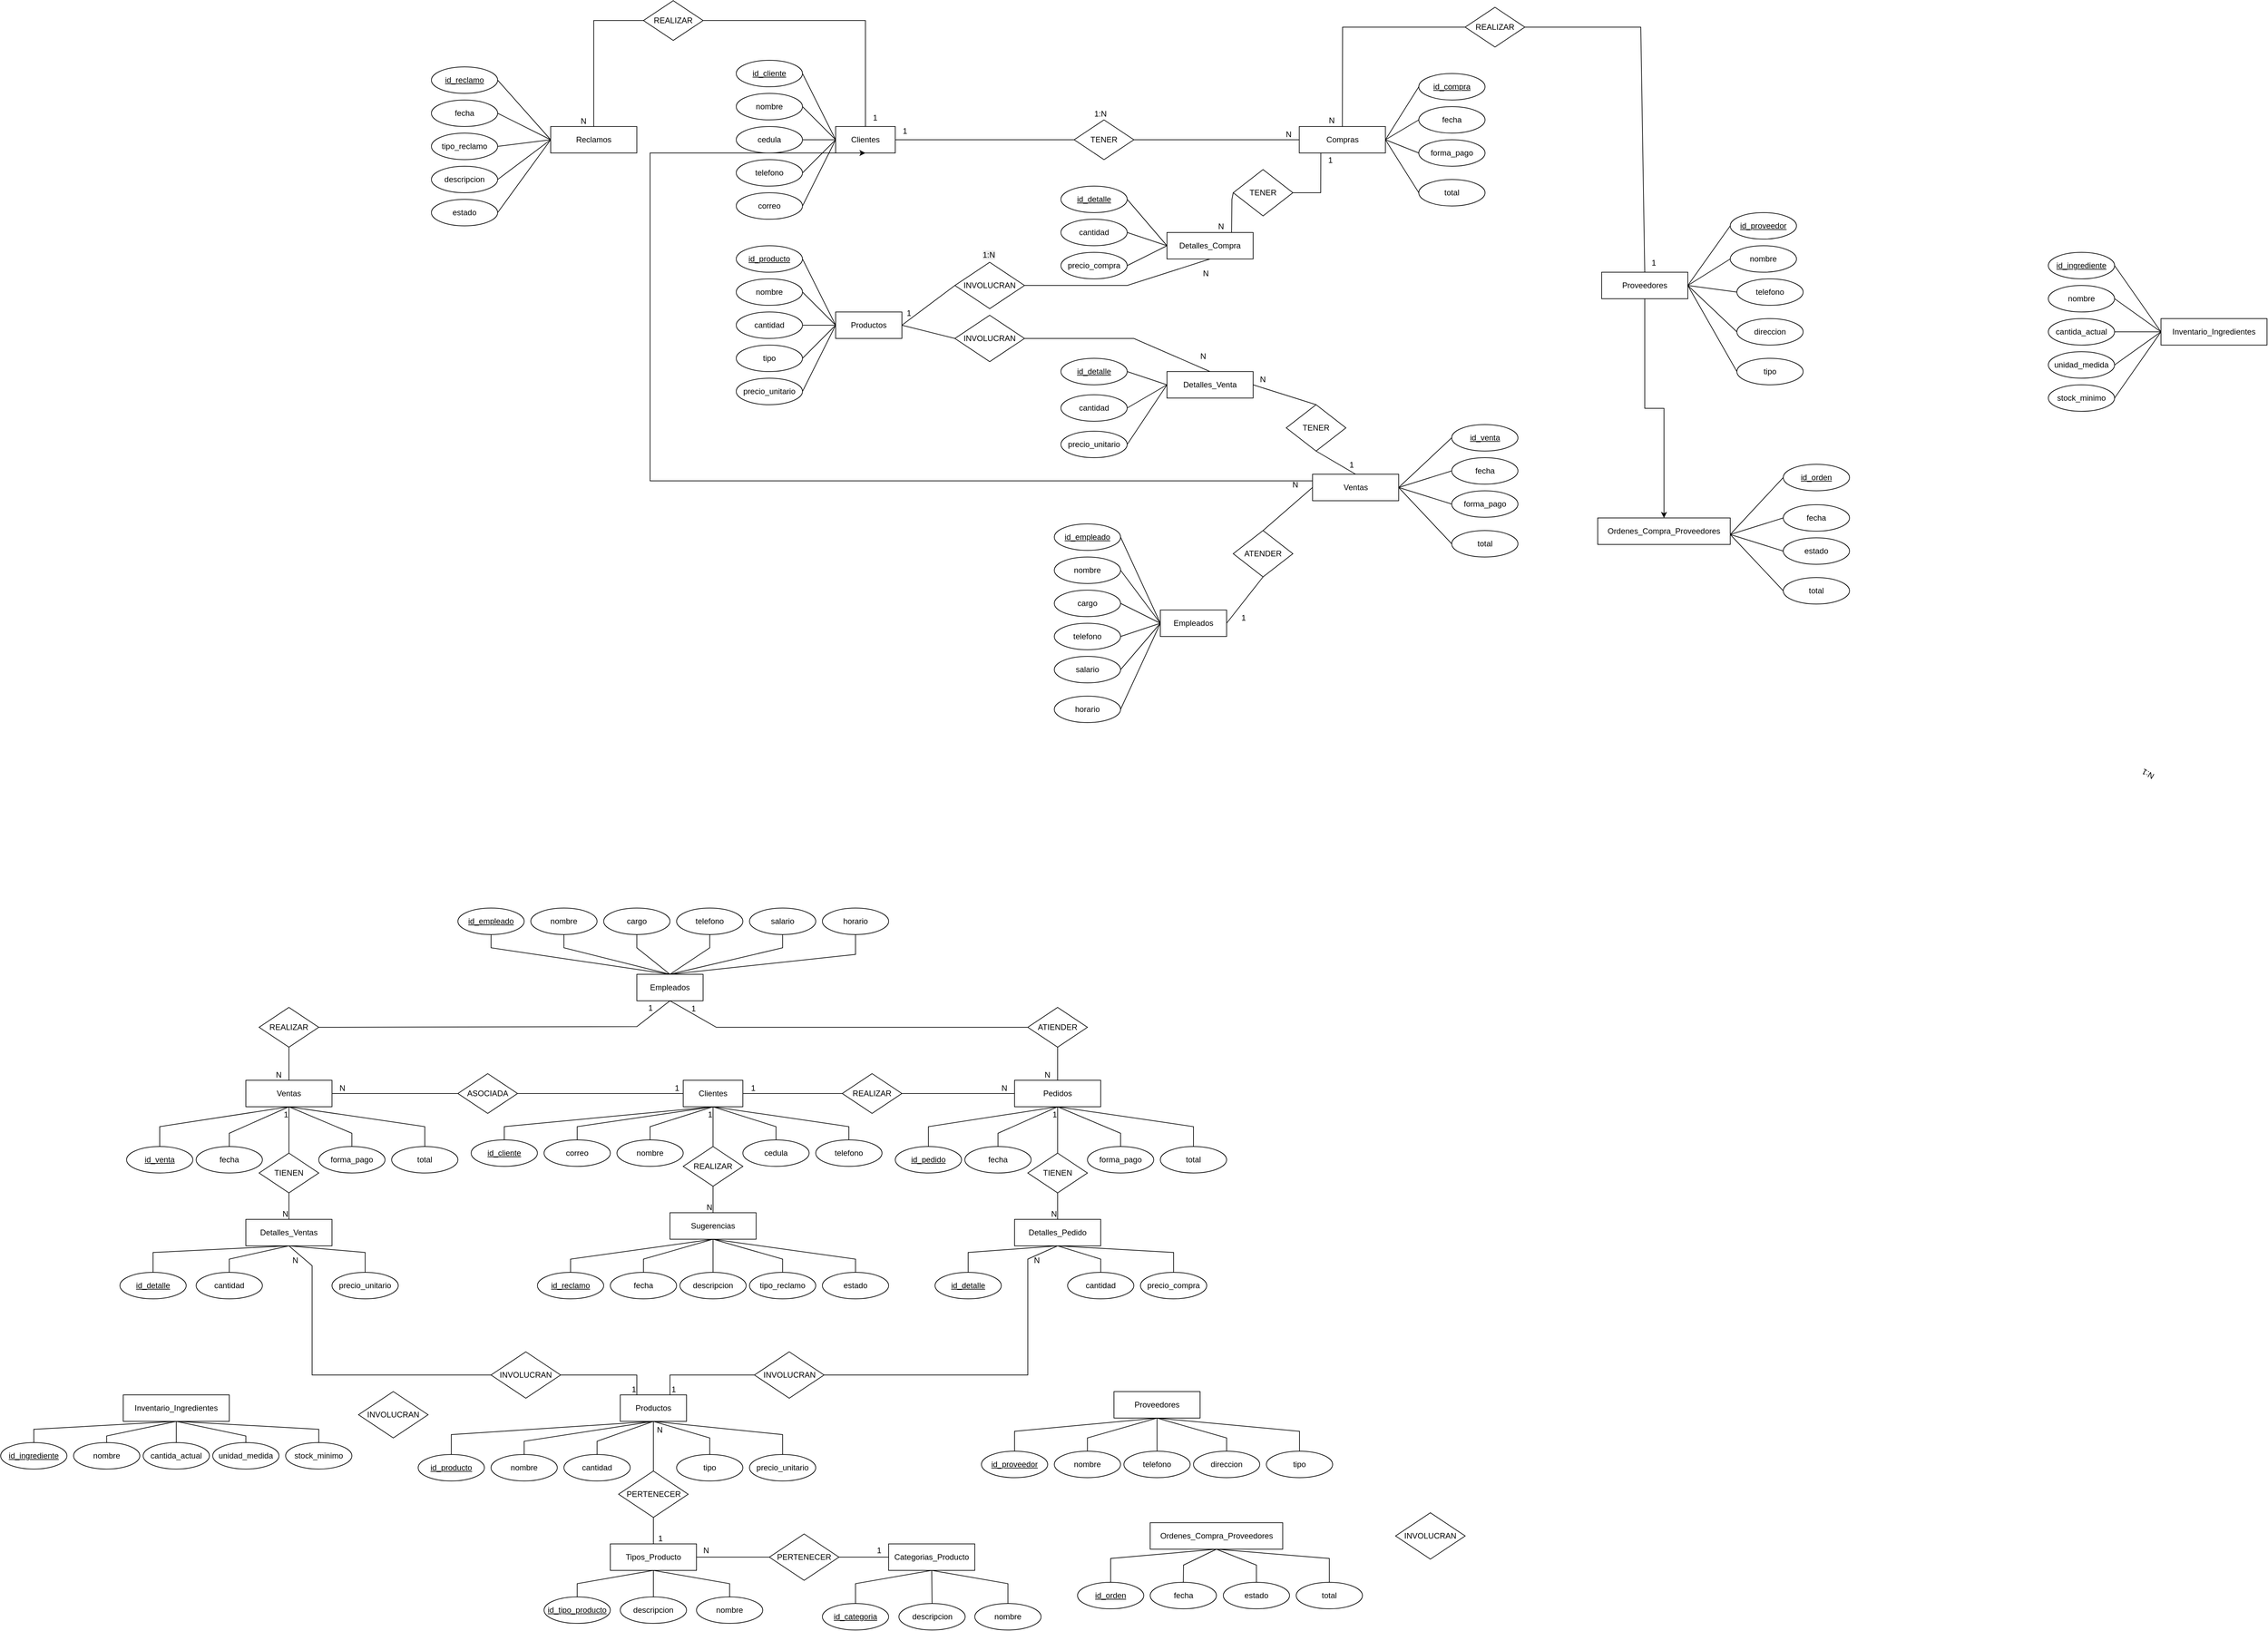 <mxfile version="27.0.8">
  <diagram name="Página-1" id="N-i5f8-r76NyVRGnc-xn">
    <mxGraphModel dx="4810" dy="927" grid="1" gridSize="10" guides="1" tooltips="1" connect="1" arrows="1" fold="1" page="1" pageScale="1" pageWidth="827" pageHeight="1169" math="0" shadow="0">
      <root>
        <mxCell id="0" />
        <mxCell id="1" parent="0" />
        <mxCell id="Qqh80IMA2MNL4-B3lv8G-1" value="Clientes" style="whiteSpace=wrap;html=1;align=center;" parent="1" vertex="1">
          <mxGeometry x="-960" y="230" width="90" height="40" as="geometry" />
        </mxCell>
        <mxCell id="Qqh80IMA2MNL4-B3lv8G-2" value="id_cliente" style="ellipse;whiteSpace=wrap;html=1;align=center;fontStyle=4;" parent="1" vertex="1">
          <mxGeometry x="-1110" y="130" width="100" height="40" as="geometry" />
        </mxCell>
        <mxCell id="Qqh80IMA2MNL4-B3lv8G-3" value="nombre" style="ellipse;whiteSpace=wrap;html=1;align=center;" parent="1" vertex="1">
          <mxGeometry x="-1110" y="180" width="100" height="40" as="geometry" />
        </mxCell>
        <mxCell id="Qqh80IMA2MNL4-B3lv8G-4" value="cedula" style="ellipse;whiteSpace=wrap;html=1;align=center;" parent="1" vertex="1">
          <mxGeometry x="-1110" y="230" width="100" height="40" as="geometry" />
        </mxCell>
        <mxCell id="Qqh80IMA2MNL4-B3lv8G-5" value="telefono" style="ellipse;whiteSpace=wrap;html=1;align=center;" parent="1" vertex="1">
          <mxGeometry x="-1110" y="280" width="100" height="40" as="geometry" />
        </mxCell>
        <mxCell id="Qqh80IMA2MNL4-B3lv8G-6" value="correo" style="ellipse;whiteSpace=wrap;html=1;align=center;" parent="1" vertex="1">
          <mxGeometry x="-1110" y="330" width="100" height="40" as="geometry" />
        </mxCell>
        <mxCell id="Qqh80IMA2MNL4-B3lv8G-7" value="" style="endArrow=none;html=1;rounded=0;exitX=1;exitY=0.5;exitDx=0;exitDy=0;entryX=0;entryY=0.5;entryDx=0;entryDy=0;" parent="1" source="Qqh80IMA2MNL4-B3lv8G-2" target="Qqh80IMA2MNL4-B3lv8G-1" edge="1">
          <mxGeometry relative="1" as="geometry">
            <mxPoint x="-1100" y="270" as="sourcePoint" />
            <mxPoint x="-940" y="270" as="targetPoint" />
          </mxGeometry>
        </mxCell>
        <mxCell id="Qqh80IMA2MNL4-B3lv8G-8" value="" style="endArrow=none;html=1;rounded=0;exitX=1;exitY=0.5;exitDx=0;exitDy=0;entryX=0;entryY=0.5;entryDx=0;entryDy=0;" parent="1" source="Qqh80IMA2MNL4-B3lv8G-3" target="Qqh80IMA2MNL4-B3lv8G-1" edge="1">
          <mxGeometry relative="1" as="geometry">
            <mxPoint x="-1000" y="130" as="sourcePoint" />
            <mxPoint x="-950" y="260" as="targetPoint" />
          </mxGeometry>
        </mxCell>
        <mxCell id="Qqh80IMA2MNL4-B3lv8G-9" value="" style="endArrow=none;html=1;rounded=0;exitX=1;exitY=0.5;exitDx=0;exitDy=0;entryX=0;entryY=0.5;entryDx=0;entryDy=0;" parent="1" source="Qqh80IMA2MNL4-B3lv8G-4" target="Qqh80IMA2MNL4-B3lv8G-1" edge="1">
          <mxGeometry relative="1" as="geometry">
            <mxPoint x="-1000" y="190" as="sourcePoint" />
            <mxPoint x="-950" y="260" as="targetPoint" />
          </mxGeometry>
        </mxCell>
        <mxCell id="Qqh80IMA2MNL4-B3lv8G-10" value="" style="endArrow=none;html=1;rounded=0;exitX=1;exitY=0.5;exitDx=0;exitDy=0;entryX=0;entryY=0.5;entryDx=0;entryDy=0;" parent="1" source="Qqh80IMA2MNL4-B3lv8G-5" target="Qqh80IMA2MNL4-B3lv8G-1" edge="1">
          <mxGeometry relative="1" as="geometry">
            <mxPoint x="-1000" y="250" as="sourcePoint" />
            <mxPoint x="-950" y="260" as="targetPoint" />
          </mxGeometry>
        </mxCell>
        <mxCell id="Qqh80IMA2MNL4-B3lv8G-11" value="" style="endArrow=none;html=1;rounded=0;exitX=1;exitY=0.5;exitDx=0;exitDy=0;entryX=0;entryY=0.5;entryDx=0;entryDy=0;" parent="1" source="Qqh80IMA2MNL4-B3lv8G-6" target="Qqh80IMA2MNL4-B3lv8G-1" edge="1">
          <mxGeometry relative="1" as="geometry">
            <mxPoint x="-1000" y="310" as="sourcePoint" />
            <mxPoint x="-950" y="260" as="targetPoint" />
          </mxGeometry>
        </mxCell>
        <mxCell id="Qqh80IMA2MNL4-B3lv8G-12" value="Productos" style="whiteSpace=wrap;html=1;align=center;" parent="1" vertex="1">
          <mxGeometry x="-960" y="510" width="100" height="40" as="geometry" />
        </mxCell>
        <mxCell id="Qqh80IMA2MNL4-B3lv8G-13" value="id_producto" style="ellipse;whiteSpace=wrap;html=1;align=center;fontStyle=4;" parent="1" vertex="1">
          <mxGeometry x="-1110" y="410" width="100" height="40" as="geometry" />
        </mxCell>
        <mxCell id="Qqh80IMA2MNL4-B3lv8G-14" value="nombre" style="ellipse;whiteSpace=wrap;html=1;align=center;" parent="1" vertex="1">
          <mxGeometry x="-1110" y="460" width="100" height="40" as="geometry" />
        </mxCell>
        <mxCell id="Qqh80IMA2MNL4-B3lv8G-15" value="cantidad" style="ellipse;whiteSpace=wrap;html=1;align=center;" parent="1" vertex="1">
          <mxGeometry x="-1110" y="510" width="100" height="40" as="geometry" />
        </mxCell>
        <mxCell id="Qqh80IMA2MNL4-B3lv8G-16" value="tipo" style="ellipse;whiteSpace=wrap;html=1;align=center;" parent="1" vertex="1">
          <mxGeometry x="-1110" y="560" width="100" height="40" as="geometry" />
        </mxCell>
        <mxCell id="Qqh80IMA2MNL4-B3lv8G-17" value="precio_unitario" style="ellipse;whiteSpace=wrap;html=1;align=center;" parent="1" vertex="1">
          <mxGeometry x="-1110" y="610" width="100" height="40" as="geometry" />
        </mxCell>
        <mxCell id="Qqh80IMA2MNL4-B3lv8G-18" value="" style="endArrow=none;html=1;rounded=0;exitX=1;exitY=0.5;exitDx=0;exitDy=0;entryX=0;entryY=0.5;entryDx=0;entryDy=0;" parent="1" source="Qqh80IMA2MNL4-B3lv8G-13" target="Qqh80IMA2MNL4-B3lv8G-12" edge="1">
          <mxGeometry relative="1" as="geometry">
            <mxPoint x="-1100" y="550" as="sourcePoint" />
            <mxPoint x="-940" y="550" as="targetPoint" />
          </mxGeometry>
        </mxCell>
        <mxCell id="Qqh80IMA2MNL4-B3lv8G-19" value="" style="endArrow=none;html=1;rounded=0;exitX=1;exitY=0.5;exitDx=0;exitDy=0;entryX=0;entryY=0.5;entryDx=0;entryDy=0;" parent="1" source="Qqh80IMA2MNL4-B3lv8G-14" target="Qqh80IMA2MNL4-B3lv8G-12" edge="1">
          <mxGeometry relative="1" as="geometry">
            <mxPoint x="-1000" y="410" as="sourcePoint" />
            <mxPoint x="-950" y="540" as="targetPoint" />
          </mxGeometry>
        </mxCell>
        <mxCell id="Qqh80IMA2MNL4-B3lv8G-20" value="" style="endArrow=none;html=1;rounded=0;exitX=1;exitY=0.5;exitDx=0;exitDy=0;entryX=0;entryY=0.5;entryDx=0;entryDy=0;" parent="1" source="Qqh80IMA2MNL4-B3lv8G-15" target="Qqh80IMA2MNL4-B3lv8G-12" edge="1">
          <mxGeometry relative="1" as="geometry">
            <mxPoint x="-1000" y="470" as="sourcePoint" />
            <mxPoint x="-950" y="540" as="targetPoint" />
          </mxGeometry>
        </mxCell>
        <mxCell id="Qqh80IMA2MNL4-B3lv8G-21" value="" style="endArrow=none;html=1;rounded=0;exitX=1;exitY=0.5;exitDx=0;exitDy=0;entryX=0;entryY=0.5;entryDx=0;entryDy=0;" parent="1" source="Qqh80IMA2MNL4-B3lv8G-16" target="Qqh80IMA2MNL4-B3lv8G-12" edge="1">
          <mxGeometry relative="1" as="geometry">
            <mxPoint x="-1000" y="530" as="sourcePoint" />
            <mxPoint x="-950" y="540" as="targetPoint" />
          </mxGeometry>
        </mxCell>
        <mxCell id="Qqh80IMA2MNL4-B3lv8G-22" value="" style="endArrow=none;html=1;rounded=0;exitX=1;exitY=0.5;exitDx=0;exitDy=0;entryX=0;entryY=0.5;entryDx=0;entryDy=0;" parent="1" source="Qqh80IMA2MNL4-B3lv8G-17" target="Qqh80IMA2MNL4-B3lv8G-12" edge="1">
          <mxGeometry relative="1" as="geometry">
            <mxPoint x="-1000" y="590" as="sourcePoint" />
            <mxPoint x="-950" y="540" as="targetPoint" />
          </mxGeometry>
        </mxCell>
        <mxCell id="Qqh80IMA2MNL4-B3lv8G-23" value="Categorias_Producto" style="whiteSpace=wrap;html=1;align=center;" parent="1" vertex="1">
          <mxGeometry x="-880" y="2370" width="130" height="40" as="geometry" />
        </mxCell>
        <mxCell id="Qqh80IMA2MNL4-B3lv8G-24" value="id_categoria" style="ellipse;whiteSpace=wrap;html=1;align=center;fontStyle=4;" parent="1" vertex="1">
          <mxGeometry x="-980" y="2460" width="100" height="40" as="geometry" />
        </mxCell>
        <mxCell id="Qqh80IMA2MNL4-B3lv8G-25" value="nombre" style="ellipse;whiteSpace=wrap;html=1;align=center;" parent="1" vertex="1">
          <mxGeometry x="-750" y="2460" width="100" height="40" as="geometry" />
        </mxCell>
        <mxCell id="Qqh80IMA2MNL4-B3lv8G-26" value="descripcion" style="ellipse;whiteSpace=wrap;html=1;align=center;" parent="1" vertex="1">
          <mxGeometry x="-864.5" y="2460" width="100" height="40" as="geometry" />
        </mxCell>
        <mxCell id="Qqh80IMA2MNL4-B3lv8G-29" value="" style="endArrow=none;html=1;rounded=0;exitX=0.5;exitY=0;exitDx=0;exitDy=0;entryX=0.5;entryY=1;entryDx=0;entryDy=0;" parent="1" source="Qqh80IMA2MNL4-B3lv8G-24" target="Qqh80IMA2MNL4-B3lv8G-23" edge="1">
          <mxGeometry relative="1" as="geometry">
            <mxPoint x="-978" y="2420" as="sourcePoint" />
            <mxPoint x="-728" y="2490" as="targetPoint" />
            <Array as="points">
              <mxPoint x="-930" y="2430" />
            </Array>
          </mxGeometry>
        </mxCell>
        <mxCell id="Qqh80IMA2MNL4-B3lv8G-30" value="" style="endArrow=none;html=1;rounded=0;entryX=0.5;entryY=1;entryDx=0;entryDy=0;exitX=0.5;exitY=0;exitDx=0;exitDy=0;" parent="1" source="Qqh80IMA2MNL4-B3lv8G-25" target="Qqh80IMA2MNL4-B3lv8G-23" edge="1">
          <mxGeometry relative="1" as="geometry">
            <mxPoint x="-628" y="2350" as="sourcePoint" />
            <mxPoint x="-738" y="2490" as="targetPoint" />
            <Array as="points">
              <mxPoint x="-700" y="2430" />
            </Array>
          </mxGeometry>
        </mxCell>
        <mxCell id="Qqh80IMA2MNL4-B3lv8G-31" value="" style="endArrow=none;html=1;rounded=0;exitX=0.5;exitY=0;exitDx=0;exitDy=0;entryX=0.5;entryY=1;entryDx=0;entryDy=0;" parent="1" source="Qqh80IMA2MNL4-B3lv8G-26" target="Qqh80IMA2MNL4-B3lv8G-23" edge="1">
          <mxGeometry relative="1" as="geometry">
            <mxPoint x="-878" y="2340" as="sourcePoint" />
            <mxPoint x="-828" y="2410" as="targetPoint" />
          </mxGeometry>
        </mxCell>
        <mxCell id="0VB6fofLDIln-RIYnoBp-48" style="edgeStyle=orthogonalEdgeStyle;rounded=0;orthogonalLoop=1;jettySize=auto;html=1;exitX=0.5;exitY=1;exitDx=0;exitDy=0;" edge="1" parent="1" source="Qqh80IMA2MNL4-B3lv8G-34" target="Qqh80IMA2MNL4-B3lv8G-115">
          <mxGeometry relative="1" as="geometry" />
        </mxCell>
        <mxCell id="Qqh80IMA2MNL4-B3lv8G-34" value="Proveedores" style="whiteSpace=wrap;html=1;align=center;" parent="1" vertex="1">
          <mxGeometry x="196" y="450" width="130" height="40" as="geometry" />
        </mxCell>
        <mxCell id="Qqh80IMA2MNL4-B3lv8G-35" value="id_proveedor" style="ellipse;whiteSpace=wrap;html=1;align=center;fontStyle=4;" parent="1" vertex="1">
          <mxGeometry x="390" y="360" width="100" height="40" as="geometry" />
        </mxCell>
        <mxCell id="Qqh80IMA2MNL4-B3lv8G-36" value="nombre" style="ellipse;whiteSpace=wrap;html=1;align=center;" parent="1" vertex="1">
          <mxGeometry x="390" y="410" width="100" height="40" as="geometry" />
        </mxCell>
        <mxCell id="Qqh80IMA2MNL4-B3lv8G-37" value="telefono" style="ellipse;whiteSpace=wrap;html=1;align=center;" parent="1" vertex="1">
          <mxGeometry x="400" y="460" width="100" height="40" as="geometry" />
        </mxCell>
        <mxCell id="Qqh80IMA2MNL4-B3lv8G-38" value="" style="endArrow=none;html=1;rounded=0;exitX=0;exitY=0.5;exitDx=0;exitDy=0;entryX=1;entryY=0.5;entryDx=0;entryDy=0;" parent="1" source="Qqh80IMA2MNL4-B3lv8G-35" target="Qqh80IMA2MNL4-B3lv8G-34" edge="1">
          <mxGeometry relative="1" as="geometry">
            <mxPoint x="80" y="510" as="sourcePoint" />
            <mxPoint x="330" y="580" as="targetPoint" />
          </mxGeometry>
        </mxCell>
        <mxCell id="Qqh80IMA2MNL4-B3lv8G-39" value="" style="endArrow=none;html=1;rounded=0;entryX=1;entryY=0.5;entryDx=0;entryDy=0;exitX=0;exitY=0.5;exitDx=0;exitDy=0;" parent="1" source="Qqh80IMA2MNL4-B3lv8G-36" target="Qqh80IMA2MNL4-B3lv8G-34" edge="1">
          <mxGeometry relative="1" as="geometry">
            <mxPoint x="430" y="440" as="sourcePoint" />
            <mxPoint x="320" y="580" as="targetPoint" />
          </mxGeometry>
        </mxCell>
        <mxCell id="Qqh80IMA2MNL4-B3lv8G-40" value="" style="endArrow=none;html=1;rounded=0;exitX=0;exitY=0.5;exitDx=0;exitDy=0;entryX=1;entryY=0.5;entryDx=0;entryDy=0;" parent="1" source="Qqh80IMA2MNL4-B3lv8G-37" target="Qqh80IMA2MNL4-B3lv8G-34" edge="1">
          <mxGeometry relative="1" as="geometry">
            <mxPoint x="180" y="430" as="sourcePoint" />
            <mxPoint x="230" y="500" as="targetPoint" />
          </mxGeometry>
        </mxCell>
        <mxCell id="Qqh80IMA2MNL4-B3lv8G-41" value="direccion" style="ellipse;whiteSpace=wrap;html=1;align=center;" parent="1" vertex="1">
          <mxGeometry x="400" y="520" width="100" height="40" as="geometry" />
        </mxCell>
        <mxCell id="Qqh80IMA2MNL4-B3lv8G-42" value="tipo" style="ellipse;whiteSpace=wrap;html=1;align=center;" parent="1" vertex="1">
          <mxGeometry x="400" y="580" width="100" height="40" as="geometry" />
        </mxCell>
        <mxCell id="Qqh80IMA2MNL4-B3lv8G-43" value="" style="endArrow=none;html=1;rounded=0;exitX=0;exitY=0.5;exitDx=0;exitDy=0;entryX=1;entryY=0.5;entryDx=0;entryDy=0;" parent="1" source="Qqh80IMA2MNL4-B3lv8G-41" target="Qqh80IMA2MNL4-B3lv8G-34" edge="1">
          <mxGeometry relative="1" as="geometry">
            <mxPoint x="400" y="540" as="sourcePoint" />
            <mxPoint x="320" y="490" as="targetPoint" />
          </mxGeometry>
        </mxCell>
        <mxCell id="Qqh80IMA2MNL4-B3lv8G-44" value="" style="endArrow=none;html=1;rounded=0;exitX=0;exitY=0.5;exitDx=0;exitDy=0;entryX=1;entryY=0.5;entryDx=0;entryDy=0;" parent="1" source="Qqh80IMA2MNL4-B3lv8G-42" target="Qqh80IMA2MNL4-B3lv8G-34" edge="1">
          <mxGeometry relative="1" as="geometry">
            <mxPoint x="400" y="600" as="sourcePoint" />
            <mxPoint x="320" y="490" as="targetPoint" />
          </mxGeometry>
        </mxCell>
        <mxCell id="Qqh80IMA2MNL4-B3lv8G-45" value="Compras" style="whiteSpace=wrap;html=1;align=center;" parent="1" vertex="1">
          <mxGeometry x="-260.33" y="230" width="130" height="40" as="geometry" />
        </mxCell>
        <mxCell id="Qqh80IMA2MNL4-B3lv8G-46" value="id_compra" style="ellipse;whiteSpace=wrap;html=1;align=center;fontStyle=4;" parent="1" vertex="1">
          <mxGeometry x="-80.0" y="150" width="100" height="40" as="geometry" />
        </mxCell>
        <mxCell id="Qqh80IMA2MNL4-B3lv8G-47" value="fecha" style="ellipse;whiteSpace=wrap;html=1;align=center;" parent="1" vertex="1">
          <mxGeometry x="-80.0" y="200" width="100" height="40" as="geometry" />
        </mxCell>
        <mxCell id="Qqh80IMA2MNL4-B3lv8G-48" value="forma_pago" style="ellipse;whiteSpace=wrap;html=1;align=center;" parent="1" vertex="1">
          <mxGeometry x="-80.0" y="250" width="100" height="40" as="geometry" />
        </mxCell>
        <mxCell id="Qqh80IMA2MNL4-B3lv8G-49" value="" style="endArrow=none;html=1;rounded=0;exitX=0;exitY=0.5;exitDx=0;exitDy=0;entryX=1;entryY=0.5;entryDx=0;entryDy=0;" parent="1" source="Qqh80IMA2MNL4-B3lv8G-46" target="Qqh80IMA2MNL4-B3lv8G-45" edge="1">
          <mxGeometry relative="1" as="geometry">
            <mxPoint x="-360.33" y="275" as="sourcePoint" />
            <mxPoint x="-110.33" y="345" as="targetPoint" />
          </mxGeometry>
        </mxCell>
        <mxCell id="Qqh80IMA2MNL4-B3lv8G-50" value="" style="endArrow=none;html=1;rounded=0;entryX=1;entryY=0.5;entryDx=0;entryDy=0;exitX=0;exitY=0.5;exitDx=0;exitDy=0;" parent="1" source="Qqh80IMA2MNL4-B3lv8G-47" target="Qqh80IMA2MNL4-B3lv8G-45" edge="1">
          <mxGeometry relative="1" as="geometry">
            <mxPoint x="-10.33" y="205" as="sourcePoint" />
            <mxPoint x="-120.33" y="345" as="targetPoint" />
          </mxGeometry>
        </mxCell>
        <mxCell id="Qqh80IMA2MNL4-B3lv8G-51" value="" style="endArrow=none;html=1;rounded=0;exitX=0;exitY=0.5;exitDx=0;exitDy=0;entryX=1;entryY=0.5;entryDx=0;entryDy=0;" parent="1" source="Qqh80IMA2MNL4-B3lv8G-48" target="Qqh80IMA2MNL4-B3lv8G-45" edge="1">
          <mxGeometry relative="1" as="geometry">
            <mxPoint x="-260.33" y="195" as="sourcePoint" />
            <mxPoint x="-210.33" y="265" as="targetPoint" />
          </mxGeometry>
        </mxCell>
        <mxCell id="Qqh80IMA2MNL4-B3lv8G-52" value="total" style="ellipse;whiteSpace=wrap;html=1;align=center;" parent="1" vertex="1">
          <mxGeometry x="-80.0" y="310" width="100" height="40" as="geometry" />
        </mxCell>
        <mxCell id="Qqh80IMA2MNL4-B3lv8G-54" value="" style="endArrow=none;html=1;rounded=0;exitX=0;exitY=0.5;exitDx=0;exitDy=0;entryX=1;entryY=0.5;entryDx=0;entryDy=0;" parent="1" source="Qqh80IMA2MNL4-B3lv8G-52" target="Qqh80IMA2MNL4-B3lv8G-45" edge="1">
          <mxGeometry relative="1" as="geometry">
            <mxPoint x="-40.33" y="305" as="sourcePoint" />
            <mxPoint x="-120.33" y="255" as="targetPoint" />
          </mxGeometry>
        </mxCell>
        <mxCell id="Qqh80IMA2MNL4-B3lv8G-56" value="Detalles_Compra" style="whiteSpace=wrap;html=1;align=center;" parent="1" vertex="1">
          <mxGeometry x="-460" y="390" width="130" height="40" as="geometry" />
        </mxCell>
        <mxCell id="Qqh80IMA2MNL4-B3lv8G-57" value="id_detalle" style="ellipse;whiteSpace=wrap;html=1;align=center;fontStyle=4;" parent="1" vertex="1">
          <mxGeometry x="-620" y="320" width="100" height="40" as="geometry" />
        </mxCell>
        <mxCell id="Qqh80IMA2MNL4-B3lv8G-58" value="cantidad" style="ellipse;whiteSpace=wrap;html=1;align=center;" parent="1" vertex="1">
          <mxGeometry x="-620" y="370" width="100" height="40" as="geometry" />
        </mxCell>
        <mxCell id="Qqh80IMA2MNL4-B3lv8G-59" value="precio_compra" style="ellipse;whiteSpace=wrap;html=1;align=center;" parent="1" vertex="1">
          <mxGeometry x="-620" y="420" width="100" height="40" as="geometry" />
        </mxCell>
        <mxCell id="Qqh80IMA2MNL4-B3lv8G-60" value="" style="endArrow=none;html=1;rounded=0;exitX=1;exitY=0.5;exitDx=0;exitDy=0;entryX=0;entryY=0.5;entryDx=0;entryDy=0;" parent="1" source="Qqh80IMA2MNL4-B3lv8G-57" target="Qqh80IMA2MNL4-B3lv8G-56" edge="1">
          <mxGeometry relative="1" as="geometry">
            <mxPoint x="-686" y="420" as="sourcePoint" />
            <mxPoint x="-580" y="390" as="targetPoint" />
          </mxGeometry>
        </mxCell>
        <mxCell id="Qqh80IMA2MNL4-B3lv8G-61" value="" style="endArrow=none;html=1;rounded=0;entryX=0;entryY=0.5;entryDx=0;entryDy=0;exitX=1;exitY=0.5;exitDx=0;exitDy=0;" parent="1" source="Qqh80IMA2MNL4-B3lv8G-58" target="Qqh80IMA2MNL4-B3lv8G-56" edge="1">
          <mxGeometry relative="1" as="geometry">
            <mxPoint x="-336" y="350" as="sourcePoint" />
            <mxPoint x="-446" y="490" as="targetPoint" />
          </mxGeometry>
        </mxCell>
        <mxCell id="Qqh80IMA2MNL4-B3lv8G-62" value="" style="endArrow=none;html=1;rounded=0;exitX=1;exitY=0.5;exitDx=0;exitDy=0;entryX=0;entryY=0.5;entryDx=0;entryDy=0;" parent="1" source="Qqh80IMA2MNL4-B3lv8G-59" target="Qqh80IMA2MNL4-B3lv8G-56" edge="1">
          <mxGeometry relative="1" as="geometry">
            <mxPoint x="-586" y="340" as="sourcePoint" />
            <mxPoint x="-590" y="470" as="targetPoint" />
          </mxGeometry>
        </mxCell>
        <mxCell id="0VB6fofLDIln-RIYnoBp-67" style="edgeStyle=orthogonalEdgeStyle;rounded=0;orthogonalLoop=1;jettySize=auto;html=1;exitX=0;exitY=0.25;exitDx=0;exitDy=0;entryX=0.5;entryY=1;entryDx=0;entryDy=0;" edge="1" parent="1" source="Qqh80IMA2MNL4-B3lv8G-65" target="Qqh80IMA2MNL4-B3lv8G-1">
          <mxGeometry relative="1" as="geometry">
            <Array as="points">
              <mxPoint x="-1240" y="765" />
              <mxPoint x="-1240" y="270" />
            </Array>
          </mxGeometry>
        </mxCell>
        <mxCell id="Qqh80IMA2MNL4-B3lv8G-65" value="Ventas" style="whiteSpace=wrap;html=1;align=center;" parent="1" vertex="1">
          <mxGeometry x="-240.33" y="755" width="130" height="40" as="geometry" />
        </mxCell>
        <mxCell id="Qqh80IMA2MNL4-B3lv8G-66" value="id_venta" style="ellipse;whiteSpace=wrap;html=1;align=center;fontStyle=4;" parent="1" vertex="1">
          <mxGeometry x="-30.33" y="680" width="100" height="40" as="geometry" />
        </mxCell>
        <mxCell id="Qqh80IMA2MNL4-B3lv8G-67" value="fecha" style="ellipse;whiteSpace=wrap;html=1;align=center;" parent="1" vertex="1">
          <mxGeometry x="-30.33" y="730" width="100" height="40" as="geometry" />
        </mxCell>
        <mxCell id="Qqh80IMA2MNL4-B3lv8G-68" value="forma_pago" style="ellipse;whiteSpace=wrap;html=1;align=center;" parent="1" vertex="1">
          <mxGeometry x="-30.33" y="780" width="100" height="40" as="geometry" />
        </mxCell>
        <mxCell id="Qqh80IMA2MNL4-B3lv8G-69" value="" style="endArrow=none;html=1;rounded=0;exitX=0;exitY=0.5;exitDx=0;exitDy=0;entryX=1;entryY=0.5;entryDx=0;entryDy=0;" parent="1" source="Qqh80IMA2MNL4-B3lv8G-66" target="Qqh80IMA2MNL4-B3lv8G-65" edge="1">
          <mxGeometry relative="1" as="geometry">
            <mxPoint x="-340.33" y="805" as="sourcePoint" />
            <mxPoint x="-90.33" y="875" as="targetPoint" />
          </mxGeometry>
        </mxCell>
        <mxCell id="Qqh80IMA2MNL4-B3lv8G-70" value="" style="endArrow=none;html=1;rounded=0;entryX=1;entryY=0.5;entryDx=0;entryDy=0;exitX=0;exitY=0.5;exitDx=0;exitDy=0;" parent="1" source="Qqh80IMA2MNL4-B3lv8G-67" target="Qqh80IMA2MNL4-B3lv8G-65" edge="1">
          <mxGeometry relative="1" as="geometry">
            <mxPoint x="9.67" y="735" as="sourcePoint" />
            <mxPoint x="-100.33" y="875" as="targetPoint" />
          </mxGeometry>
        </mxCell>
        <mxCell id="Qqh80IMA2MNL4-B3lv8G-71" value="" style="endArrow=none;html=1;rounded=0;exitX=0;exitY=0.5;exitDx=0;exitDy=0;entryX=1;entryY=0.5;entryDx=0;entryDy=0;" parent="1" source="Qqh80IMA2MNL4-B3lv8G-68" target="Qqh80IMA2MNL4-B3lv8G-65" edge="1">
          <mxGeometry relative="1" as="geometry">
            <mxPoint x="-240.33" y="725" as="sourcePoint" />
            <mxPoint x="-190.33" y="795" as="targetPoint" />
          </mxGeometry>
        </mxCell>
        <mxCell id="Qqh80IMA2MNL4-B3lv8G-72" value="total" style="ellipse;whiteSpace=wrap;html=1;align=center;" parent="1" vertex="1">
          <mxGeometry x="-30.33" y="840" width="100" height="40" as="geometry" />
        </mxCell>
        <mxCell id="Qqh80IMA2MNL4-B3lv8G-73" value="" style="endArrow=none;html=1;rounded=0;exitX=0;exitY=0.5;exitDx=0;exitDy=0;entryX=1;entryY=0.5;entryDx=0;entryDy=0;" parent="1" source="Qqh80IMA2MNL4-B3lv8G-72" target="Qqh80IMA2MNL4-B3lv8G-65" edge="1">
          <mxGeometry relative="1" as="geometry">
            <mxPoint x="-20.33" y="835" as="sourcePoint" />
            <mxPoint x="-100.33" y="785" as="targetPoint" />
          </mxGeometry>
        </mxCell>
        <mxCell id="Qqh80IMA2MNL4-B3lv8G-74" value="Detalles_Venta" style="whiteSpace=wrap;html=1;align=center;" parent="1" vertex="1">
          <mxGeometry x="-460" y="600" width="130" height="40" as="geometry" />
        </mxCell>
        <mxCell id="Qqh80IMA2MNL4-B3lv8G-75" value="id_detalle" style="ellipse;whiteSpace=wrap;html=1;align=center;fontStyle=4;" parent="1" vertex="1">
          <mxGeometry x="-620" y="580" width="100" height="40" as="geometry" />
        </mxCell>
        <mxCell id="Qqh80IMA2MNL4-B3lv8G-76" value="cantidad" style="ellipse;whiteSpace=wrap;html=1;align=center;" parent="1" vertex="1">
          <mxGeometry x="-620" y="635" width="100" height="40" as="geometry" />
        </mxCell>
        <mxCell id="Qqh80IMA2MNL4-B3lv8G-77" value="precio_unitario" style="ellipse;whiteSpace=wrap;html=1;align=center;" parent="1" vertex="1">
          <mxGeometry x="-620" y="690" width="100" height="40" as="geometry" />
        </mxCell>
        <mxCell id="Qqh80IMA2MNL4-B3lv8G-78" value="" style="endArrow=none;html=1;rounded=0;exitX=1;exitY=0.5;exitDx=0;exitDy=0;entryX=0;entryY=0.5;entryDx=0;entryDy=0;" parent="1" source="Qqh80IMA2MNL4-B3lv8G-75" target="Qqh80IMA2MNL4-B3lv8G-74" edge="1">
          <mxGeometry relative="1" as="geometry">
            <mxPoint x="-546" y="655" as="sourcePoint" />
            <mxPoint x="-450" y="650" as="targetPoint" />
          </mxGeometry>
        </mxCell>
        <mxCell id="Qqh80IMA2MNL4-B3lv8G-79" value="" style="endArrow=none;html=1;rounded=0;entryX=0;entryY=0.5;entryDx=0;entryDy=0;exitX=1;exitY=0.5;exitDx=0;exitDy=0;" parent="1" source="Qqh80IMA2MNL4-B3lv8G-76" target="Qqh80IMA2MNL4-B3lv8G-74" edge="1">
          <mxGeometry relative="1" as="geometry">
            <mxPoint x="-196" y="585" as="sourcePoint" />
            <mxPoint x="-450" y="650" as="targetPoint" />
          </mxGeometry>
        </mxCell>
        <mxCell id="Qqh80IMA2MNL4-B3lv8G-80" value="" style="endArrow=none;html=1;rounded=0;entryX=0;entryY=0.5;entryDx=0;entryDy=0;exitX=1;exitY=0.5;exitDx=0;exitDy=0;" parent="1" source="Qqh80IMA2MNL4-B3lv8G-77" target="Qqh80IMA2MNL4-B3lv8G-74" edge="1">
          <mxGeometry relative="1" as="geometry">
            <mxPoint x="-290" y="720" as="sourcePoint" />
            <mxPoint x="-450" y="650" as="targetPoint" />
          </mxGeometry>
        </mxCell>
        <mxCell id="Qqh80IMA2MNL4-B3lv8G-81" value="Empleados" style="whiteSpace=wrap;html=1;align=center;" parent="1" vertex="1">
          <mxGeometry x="-470" y="960" width="100" height="40" as="geometry" />
        </mxCell>
        <mxCell id="Qqh80IMA2MNL4-B3lv8G-82" value="id_empleado" style="ellipse;whiteSpace=wrap;html=1;align=center;fontStyle=4;" parent="1" vertex="1">
          <mxGeometry x="-630" y="830" width="100" height="40" as="geometry" />
        </mxCell>
        <mxCell id="Qqh80IMA2MNL4-B3lv8G-83" value="nombre" style="ellipse;whiteSpace=wrap;html=1;align=center;" parent="1" vertex="1">
          <mxGeometry x="-630" y="880" width="100" height="40" as="geometry" />
        </mxCell>
        <mxCell id="Qqh80IMA2MNL4-B3lv8G-84" value="cargo" style="ellipse;whiteSpace=wrap;html=1;align=center;" parent="1" vertex="1">
          <mxGeometry x="-630" y="930" width="100" height="40" as="geometry" />
        </mxCell>
        <mxCell id="Qqh80IMA2MNL4-B3lv8G-85" value="telefono" style="ellipse;whiteSpace=wrap;html=1;align=center;" parent="1" vertex="1">
          <mxGeometry x="-630" y="980" width="100" height="40" as="geometry" />
        </mxCell>
        <mxCell id="Qqh80IMA2MNL4-B3lv8G-86" value="salario" style="ellipse;whiteSpace=wrap;html=1;align=center;" parent="1" vertex="1">
          <mxGeometry x="-630" y="1030" width="100" height="40" as="geometry" />
        </mxCell>
        <mxCell id="Qqh80IMA2MNL4-B3lv8G-87" value="" style="endArrow=none;html=1;rounded=0;exitX=1;exitY=0.5;exitDx=0;exitDy=0;entryX=0;entryY=0.5;entryDx=0;entryDy=0;" parent="1" source="Qqh80IMA2MNL4-B3lv8G-82" target="Qqh80IMA2MNL4-B3lv8G-81" edge="1">
          <mxGeometry relative="1" as="geometry">
            <mxPoint x="-610" y="1000" as="sourcePoint" />
            <mxPoint x="-450" y="1000" as="targetPoint" />
          </mxGeometry>
        </mxCell>
        <mxCell id="Qqh80IMA2MNL4-B3lv8G-88" value="" style="endArrow=none;html=1;rounded=0;exitX=1;exitY=0.5;exitDx=0;exitDy=0;entryX=0;entryY=0.5;entryDx=0;entryDy=0;" parent="1" source="Qqh80IMA2MNL4-B3lv8G-83" target="Qqh80IMA2MNL4-B3lv8G-81" edge="1">
          <mxGeometry relative="1" as="geometry">
            <mxPoint x="-510" y="860" as="sourcePoint" />
            <mxPoint x="-460" y="990" as="targetPoint" />
          </mxGeometry>
        </mxCell>
        <mxCell id="Qqh80IMA2MNL4-B3lv8G-89" value="" style="endArrow=none;html=1;rounded=0;exitX=1;exitY=0.5;exitDx=0;exitDy=0;entryX=0;entryY=0.5;entryDx=0;entryDy=0;" parent="1" source="Qqh80IMA2MNL4-B3lv8G-84" target="Qqh80IMA2MNL4-B3lv8G-81" edge="1">
          <mxGeometry relative="1" as="geometry">
            <mxPoint x="-510" y="920" as="sourcePoint" />
            <mxPoint x="-460" y="990" as="targetPoint" />
          </mxGeometry>
        </mxCell>
        <mxCell id="Qqh80IMA2MNL4-B3lv8G-90" value="" style="endArrow=none;html=1;rounded=0;exitX=1;exitY=0.5;exitDx=0;exitDy=0;entryX=0;entryY=0.5;entryDx=0;entryDy=0;" parent="1" source="Qqh80IMA2MNL4-B3lv8G-85" target="Qqh80IMA2MNL4-B3lv8G-81" edge="1">
          <mxGeometry relative="1" as="geometry">
            <mxPoint x="-510" y="980" as="sourcePoint" />
            <mxPoint x="-460" y="990" as="targetPoint" />
          </mxGeometry>
        </mxCell>
        <mxCell id="Qqh80IMA2MNL4-B3lv8G-91" value="" style="endArrow=none;html=1;rounded=0;exitX=1;exitY=0.5;exitDx=0;exitDy=0;entryX=0;entryY=0.5;entryDx=0;entryDy=0;" parent="1" source="Qqh80IMA2MNL4-B3lv8G-86" target="Qqh80IMA2MNL4-B3lv8G-81" edge="1">
          <mxGeometry relative="1" as="geometry">
            <mxPoint x="-510" y="1040" as="sourcePoint" />
            <mxPoint x="-460" y="990" as="targetPoint" />
          </mxGeometry>
        </mxCell>
        <mxCell id="Qqh80IMA2MNL4-B3lv8G-92" value="horario" style="ellipse;whiteSpace=wrap;html=1;align=center;" parent="1" vertex="1">
          <mxGeometry x="-630" y="1090" width="100" height="40" as="geometry" />
        </mxCell>
        <mxCell id="Qqh80IMA2MNL4-B3lv8G-93" value="" style="endArrow=none;html=1;rounded=0;exitX=1;exitY=0.5;exitDx=0;exitDy=0;entryX=0;entryY=0.5;entryDx=0;entryDy=0;" parent="1" source="Qqh80IMA2MNL4-B3lv8G-92" target="Qqh80IMA2MNL4-B3lv8G-81" edge="1">
          <mxGeometry relative="1" as="geometry">
            <mxPoint x="-510" y="1090" as="sourcePoint" />
            <mxPoint x="-460" y="990" as="targetPoint" />
          </mxGeometry>
        </mxCell>
        <mxCell id="Qqh80IMA2MNL4-B3lv8G-94" value="Tipos_Producto" style="whiteSpace=wrap;html=1;align=center;" parent="1" vertex="1">
          <mxGeometry x="-1300" y="2370" width="130" height="40" as="geometry" />
        </mxCell>
        <mxCell id="Qqh80IMA2MNL4-B3lv8G-95" value="id_tipo_producto" style="ellipse;whiteSpace=wrap;html=1;align=center;fontStyle=4;" parent="1" vertex="1">
          <mxGeometry x="-1400" y="2450" width="100" height="40" as="geometry" />
        </mxCell>
        <mxCell id="Qqh80IMA2MNL4-B3lv8G-96" value="nombre" style="ellipse;whiteSpace=wrap;html=1;align=center;" parent="1" vertex="1">
          <mxGeometry x="-1170" y="2450" width="100" height="40" as="geometry" />
        </mxCell>
        <mxCell id="Qqh80IMA2MNL4-B3lv8G-97" value="descripcion" style="ellipse;whiteSpace=wrap;html=1;align=center;" parent="1" vertex="1">
          <mxGeometry x="-1285" y="2450" width="100" height="40" as="geometry" />
        </mxCell>
        <mxCell id="Qqh80IMA2MNL4-B3lv8G-98" value="" style="endArrow=none;html=1;rounded=0;exitX=0.5;exitY=0;exitDx=0;exitDy=0;entryX=0.5;entryY=1;entryDx=0;entryDy=0;" parent="1" source="Qqh80IMA2MNL4-B3lv8G-95" target="Qqh80IMA2MNL4-B3lv8G-94" edge="1">
          <mxGeometry relative="1" as="geometry">
            <mxPoint x="-1400" y="2420" as="sourcePoint" />
            <mxPoint x="-1150" y="2490" as="targetPoint" />
            <Array as="points">
              <mxPoint x="-1350" y="2430" />
            </Array>
          </mxGeometry>
        </mxCell>
        <mxCell id="Qqh80IMA2MNL4-B3lv8G-99" value="" style="endArrow=none;html=1;rounded=0;entryX=0.5;entryY=1;entryDx=0;entryDy=0;exitX=0.5;exitY=0;exitDx=0;exitDy=0;" parent="1" source="Qqh80IMA2MNL4-B3lv8G-96" target="Qqh80IMA2MNL4-B3lv8G-94" edge="1">
          <mxGeometry relative="1" as="geometry">
            <mxPoint x="-1050" y="2350" as="sourcePoint" />
            <mxPoint x="-1160" y="2490" as="targetPoint" />
            <Array as="points">
              <mxPoint x="-1120" y="2430" />
            </Array>
          </mxGeometry>
        </mxCell>
        <mxCell id="Qqh80IMA2MNL4-B3lv8G-100" value="" style="endArrow=none;html=1;rounded=0;exitX=0.5;exitY=0;exitDx=0;exitDy=0;entryX=0.5;entryY=1;entryDx=0;entryDy=0;" parent="1" source="Qqh80IMA2MNL4-B3lv8G-97" target="Qqh80IMA2MNL4-B3lv8G-94" edge="1">
          <mxGeometry relative="1" as="geometry">
            <mxPoint x="-1300" y="2340" as="sourcePoint" />
            <mxPoint x="-1250" y="2410" as="targetPoint" />
          </mxGeometry>
        </mxCell>
        <mxCell id="Qqh80IMA2MNL4-B3lv8G-102" value="Inventario_Ingredientes" style="whiteSpace=wrap;html=1;align=center;" parent="1" vertex="1">
          <mxGeometry x="1040" y="520" width="160" height="40" as="geometry" />
        </mxCell>
        <mxCell id="Qqh80IMA2MNL4-B3lv8G-103" value="id_ingrediente" style="ellipse;whiteSpace=wrap;html=1;align=center;fontStyle=4;" parent="1" vertex="1">
          <mxGeometry x="870" y="420" width="100" height="40" as="geometry" />
        </mxCell>
        <mxCell id="Qqh80IMA2MNL4-B3lv8G-104" value="nombre" style="ellipse;whiteSpace=wrap;html=1;align=center;" parent="1" vertex="1">
          <mxGeometry x="870" y="470" width="100" height="40" as="geometry" />
        </mxCell>
        <mxCell id="Qqh80IMA2MNL4-B3lv8G-105" value="cantida_actual" style="ellipse;whiteSpace=wrap;html=1;align=center;" parent="1" vertex="1">
          <mxGeometry x="870" y="520" width="100" height="40" as="geometry" />
        </mxCell>
        <mxCell id="Qqh80IMA2MNL4-B3lv8G-106" value="unidad_medida" style="ellipse;whiteSpace=wrap;html=1;align=center;" parent="1" vertex="1">
          <mxGeometry x="870" y="570" width="100" height="40" as="geometry" />
        </mxCell>
        <mxCell id="Qqh80IMA2MNL4-B3lv8G-107" value="stock_minimo" style="ellipse;whiteSpace=wrap;html=1;align=center;" parent="1" vertex="1">
          <mxGeometry x="870" y="620" width="100" height="40" as="geometry" />
        </mxCell>
        <mxCell id="Qqh80IMA2MNL4-B3lv8G-108" value="" style="endArrow=none;html=1;rounded=0;exitX=1;exitY=0.5;exitDx=0;exitDy=0;entryX=0;entryY=0.5;entryDx=0;entryDy=0;" parent="1" source="Qqh80IMA2MNL4-B3lv8G-103" target="Qqh80IMA2MNL4-B3lv8G-102" edge="1">
          <mxGeometry relative="1" as="geometry">
            <mxPoint x="900" y="560" as="sourcePoint" />
            <mxPoint x="1060" y="560" as="targetPoint" />
          </mxGeometry>
        </mxCell>
        <mxCell id="Qqh80IMA2MNL4-B3lv8G-109" value="" style="endArrow=none;html=1;rounded=0;exitX=1;exitY=0.5;exitDx=0;exitDy=0;entryX=0;entryY=0.5;entryDx=0;entryDy=0;" parent="1" source="Qqh80IMA2MNL4-B3lv8G-104" target="Qqh80IMA2MNL4-B3lv8G-102" edge="1">
          <mxGeometry relative="1" as="geometry">
            <mxPoint x="1000" y="420" as="sourcePoint" />
            <mxPoint x="1050" y="550" as="targetPoint" />
          </mxGeometry>
        </mxCell>
        <mxCell id="Qqh80IMA2MNL4-B3lv8G-110" value="" style="endArrow=none;html=1;rounded=0;exitX=1;exitY=0.5;exitDx=0;exitDy=0;entryX=0;entryY=0.5;entryDx=0;entryDy=0;" parent="1" source="Qqh80IMA2MNL4-B3lv8G-105" target="Qqh80IMA2MNL4-B3lv8G-102" edge="1">
          <mxGeometry relative="1" as="geometry">
            <mxPoint x="1000" y="480" as="sourcePoint" />
            <mxPoint x="1050" y="550" as="targetPoint" />
          </mxGeometry>
        </mxCell>
        <mxCell id="Qqh80IMA2MNL4-B3lv8G-111" value="" style="endArrow=none;html=1;rounded=0;exitX=1;exitY=0.5;exitDx=0;exitDy=0;entryX=0;entryY=0.5;entryDx=0;entryDy=0;" parent="1" source="Qqh80IMA2MNL4-B3lv8G-106" target="Qqh80IMA2MNL4-B3lv8G-102" edge="1">
          <mxGeometry relative="1" as="geometry">
            <mxPoint x="1000" y="540" as="sourcePoint" />
            <mxPoint x="1050" y="550" as="targetPoint" />
          </mxGeometry>
        </mxCell>
        <mxCell id="Qqh80IMA2MNL4-B3lv8G-112" value="" style="endArrow=none;html=1;rounded=0;exitX=1;exitY=0.5;exitDx=0;exitDy=0;entryX=0;entryY=0.5;entryDx=0;entryDy=0;" parent="1" source="Qqh80IMA2MNL4-B3lv8G-107" target="Qqh80IMA2MNL4-B3lv8G-102" edge="1">
          <mxGeometry relative="1" as="geometry">
            <mxPoint x="1000" y="600" as="sourcePoint" />
            <mxPoint x="1050" y="550" as="targetPoint" />
          </mxGeometry>
        </mxCell>
        <mxCell id="Qqh80IMA2MNL4-B3lv8G-115" value="Ordenes_Compra_Proveedores" style="whiteSpace=wrap;html=1;align=center;" parent="1" vertex="1">
          <mxGeometry x="190" y="821" width="200" height="40" as="geometry" />
        </mxCell>
        <mxCell id="Qqh80IMA2MNL4-B3lv8G-116" value="id_orden" style="ellipse;whiteSpace=wrap;html=1;align=center;fontStyle=4;" parent="1" vertex="1">
          <mxGeometry x="470" y="740" width="100" height="40" as="geometry" />
        </mxCell>
        <mxCell id="Qqh80IMA2MNL4-B3lv8G-117" value="fecha" style="ellipse;whiteSpace=wrap;html=1;align=center;" parent="1" vertex="1">
          <mxGeometry x="470" y="801" width="100" height="40" as="geometry" />
        </mxCell>
        <mxCell id="Qqh80IMA2MNL4-B3lv8G-118" value="estado" style="ellipse;whiteSpace=wrap;html=1;align=center;" parent="1" vertex="1">
          <mxGeometry x="470" y="851" width="100" height="40" as="geometry" />
        </mxCell>
        <mxCell id="Qqh80IMA2MNL4-B3lv8G-119" value="" style="endArrow=none;html=1;rounded=0;exitX=0;exitY=0.5;exitDx=0;exitDy=0;entryX=1;entryY=0.5;entryDx=0;entryDy=0;" parent="1" source="Qqh80IMA2MNL4-B3lv8G-116" edge="1">
          <mxGeometry relative="1" as="geometry">
            <mxPoint x="160" y="876" as="sourcePoint" />
            <mxPoint x="390" y="846" as="targetPoint" />
          </mxGeometry>
        </mxCell>
        <mxCell id="Qqh80IMA2MNL4-B3lv8G-120" value="" style="endArrow=none;html=1;rounded=0;entryX=1;entryY=0.5;entryDx=0;entryDy=0;exitX=0;exitY=0.5;exitDx=0;exitDy=0;" parent="1" source="Qqh80IMA2MNL4-B3lv8G-117" edge="1">
          <mxGeometry relative="1" as="geometry">
            <mxPoint x="510" y="806" as="sourcePoint" />
            <mxPoint x="390" y="846" as="targetPoint" />
          </mxGeometry>
        </mxCell>
        <mxCell id="Qqh80IMA2MNL4-B3lv8G-121" value="" style="endArrow=none;html=1;rounded=0;exitX=0;exitY=0.5;exitDx=0;exitDy=0;entryX=1;entryY=0.5;entryDx=0;entryDy=0;" parent="1" source="Qqh80IMA2MNL4-B3lv8G-118" edge="1">
          <mxGeometry relative="1" as="geometry">
            <mxPoint x="260" y="796" as="sourcePoint" />
            <mxPoint x="390" y="846" as="targetPoint" />
          </mxGeometry>
        </mxCell>
        <mxCell id="Qqh80IMA2MNL4-B3lv8G-122" value="total" style="ellipse;whiteSpace=wrap;html=1;align=center;" parent="1" vertex="1">
          <mxGeometry x="470" y="911" width="100" height="40" as="geometry" />
        </mxCell>
        <mxCell id="Qqh80IMA2MNL4-B3lv8G-123" value="" style="endArrow=none;html=1;rounded=0;exitX=0;exitY=0.5;exitDx=0;exitDy=0;entryX=1;entryY=0.5;entryDx=0;entryDy=0;" parent="1" source="Qqh80IMA2MNL4-B3lv8G-122" edge="1">
          <mxGeometry relative="1" as="geometry">
            <mxPoint x="480" y="906" as="sourcePoint" />
            <mxPoint x="390" y="846" as="targetPoint" />
          </mxGeometry>
        </mxCell>
        <mxCell id="Qqh80IMA2MNL4-B3lv8G-124" value="Reclamos" style="whiteSpace=wrap;html=1;align=center;" parent="1" vertex="1">
          <mxGeometry x="-1390" y="230" width="130" height="40" as="geometry" />
        </mxCell>
        <mxCell id="Qqh80IMA2MNL4-B3lv8G-125" value="id_reclamo" style="ellipse;whiteSpace=wrap;html=1;align=center;fontStyle=4;" parent="1" vertex="1">
          <mxGeometry x="-1570" y="140" width="100" height="40" as="geometry" />
        </mxCell>
        <mxCell id="Qqh80IMA2MNL4-B3lv8G-126" value="fecha" style="ellipse;whiteSpace=wrap;html=1;align=center;" parent="1" vertex="1">
          <mxGeometry x="-1570" y="190" width="100" height="40" as="geometry" />
        </mxCell>
        <mxCell id="Qqh80IMA2MNL4-B3lv8G-127" value="tipo_reclamo" style="ellipse;whiteSpace=wrap;html=1;align=center;" parent="1" vertex="1">
          <mxGeometry x="-1570" y="240" width="100" height="40" as="geometry" />
        </mxCell>
        <mxCell id="Qqh80IMA2MNL4-B3lv8G-128" value="descripcion" style="ellipse;whiteSpace=wrap;html=1;align=center;" parent="1" vertex="1">
          <mxGeometry x="-1570" y="290" width="100" height="40" as="geometry" />
        </mxCell>
        <mxCell id="Qqh80IMA2MNL4-B3lv8G-129" value="estado" style="ellipse;whiteSpace=wrap;html=1;align=center;" parent="1" vertex="1">
          <mxGeometry x="-1570" y="340" width="100" height="40" as="geometry" />
        </mxCell>
        <mxCell id="Qqh80IMA2MNL4-B3lv8G-130" value="" style="endArrow=none;html=1;rounded=0;exitX=1;exitY=0.5;exitDx=0;exitDy=0;entryX=0;entryY=0.5;entryDx=0;entryDy=0;" parent="1" source="Qqh80IMA2MNL4-B3lv8G-125" target="Qqh80IMA2MNL4-B3lv8G-124" edge="1">
          <mxGeometry relative="1" as="geometry">
            <mxPoint x="-1540" y="280" as="sourcePoint" />
            <mxPoint x="-1400" y="260" as="targetPoint" />
          </mxGeometry>
        </mxCell>
        <mxCell id="Qqh80IMA2MNL4-B3lv8G-131" value="" style="endArrow=none;html=1;rounded=0;exitX=1;exitY=0.5;exitDx=0;exitDy=0;entryX=0;entryY=0.5;entryDx=0;entryDy=0;" parent="1" source="Qqh80IMA2MNL4-B3lv8G-126" target="Qqh80IMA2MNL4-B3lv8G-124" edge="1">
          <mxGeometry relative="1" as="geometry">
            <mxPoint x="-1440" y="140" as="sourcePoint" />
            <mxPoint x="-1400" y="260" as="targetPoint" />
          </mxGeometry>
        </mxCell>
        <mxCell id="Qqh80IMA2MNL4-B3lv8G-132" value="" style="endArrow=none;html=1;rounded=0;exitX=1;exitY=0.5;exitDx=0;exitDy=0;entryX=0;entryY=0.5;entryDx=0;entryDy=0;" parent="1" source="Qqh80IMA2MNL4-B3lv8G-127" target="Qqh80IMA2MNL4-B3lv8G-124" edge="1">
          <mxGeometry relative="1" as="geometry">
            <mxPoint x="-1440" y="200" as="sourcePoint" />
            <mxPoint x="-1400" y="260" as="targetPoint" />
          </mxGeometry>
        </mxCell>
        <mxCell id="Qqh80IMA2MNL4-B3lv8G-133" value="" style="endArrow=none;html=1;rounded=0;exitX=1;exitY=0.5;exitDx=0;exitDy=0;entryX=0;entryY=0.5;entryDx=0;entryDy=0;" parent="1" source="Qqh80IMA2MNL4-B3lv8G-128" target="Qqh80IMA2MNL4-B3lv8G-124" edge="1">
          <mxGeometry relative="1" as="geometry">
            <mxPoint x="-1440" y="260" as="sourcePoint" />
            <mxPoint x="-1400" y="260" as="targetPoint" />
          </mxGeometry>
        </mxCell>
        <mxCell id="Qqh80IMA2MNL4-B3lv8G-134" value="" style="endArrow=none;html=1;rounded=0;exitX=1;exitY=0.5;exitDx=0;exitDy=0;entryX=0;entryY=0.5;entryDx=0;entryDy=0;" parent="1" source="Qqh80IMA2MNL4-B3lv8G-129" target="Qqh80IMA2MNL4-B3lv8G-124" edge="1">
          <mxGeometry relative="1" as="geometry">
            <mxPoint x="-1440" y="320" as="sourcePoint" />
            <mxPoint x="-1400" y="260" as="targetPoint" />
          </mxGeometry>
        </mxCell>
        <mxCell id="Qqh80IMA2MNL4-B3lv8G-135" value="TENER" style="shape=rhombus;perimeter=rhombusPerimeter;whiteSpace=wrap;html=1;align=center;" parent="1" vertex="1">
          <mxGeometry x="-600" y="220" width="90" height="60" as="geometry" />
        </mxCell>
        <mxCell id="Qqh80IMA2MNL4-B3lv8G-137" value="" style="endArrow=none;html=1;rounded=0;exitX=0;exitY=0.5;exitDx=0;exitDy=0;entryX=1;entryY=0.5;entryDx=0;entryDy=0;" parent="1" source="Qqh80IMA2MNL4-B3lv8G-135" target="Qqh80IMA2MNL4-B3lv8G-1" edge="1">
          <mxGeometry relative="1" as="geometry">
            <mxPoint x="-240" y="340" as="sourcePoint" />
            <mxPoint x="-830" y="160" as="targetPoint" />
          </mxGeometry>
        </mxCell>
        <mxCell id="Qqh80IMA2MNL4-B3lv8G-138" value="1" style="resizable=0;html=1;whiteSpace=wrap;align=right;verticalAlign=bottom;" parent="Qqh80IMA2MNL4-B3lv8G-137" connectable="0" vertex="1">
          <mxGeometry x="1" relative="1" as="geometry">
            <mxPoint x="19" y="-5" as="offset" />
          </mxGeometry>
        </mxCell>
        <mxCell id="Qqh80IMA2MNL4-B3lv8G-139" value="" style="endArrow=none;html=1;rounded=0;entryX=0;entryY=0.5;entryDx=0;entryDy=0;exitX=1;exitY=0.5;exitDx=0;exitDy=0;" parent="1" source="Qqh80IMA2MNL4-B3lv8G-135" target="Qqh80IMA2MNL4-B3lv8G-45" edge="1">
          <mxGeometry relative="1" as="geometry">
            <mxPoint x="-637" y="340" as="sourcePoint" />
            <mxPoint x="-477" y="340" as="targetPoint" />
          </mxGeometry>
        </mxCell>
        <mxCell id="Qqh80IMA2MNL4-B3lv8G-140" value="N" style="resizable=0;html=1;whiteSpace=wrap;align=right;verticalAlign=bottom;" parent="Qqh80IMA2MNL4-B3lv8G-139" connectable="0" vertex="1">
          <mxGeometry x="1" relative="1" as="geometry">
            <mxPoint x="-10" as="offset" />
          </mxGeometry>
        </mxCell>
        <mxCell id="Qqh80IMA2MNL4-B3lv8G-145" value="1:N" style="resizable=0;html=1;whiteSpace=wrap;align=right;verticalAlign=bottom;" parent="1" connectable="0" vertex="1">
          <mxGeometry x="-379.999" y="260" as="geometry">
            <mxPoint x="-170" y="-41" as="offset" />
          </mxGeometry>
        </mxCell>
        <mxCell id="Qqh80IMA2MNL4-B3lv8G-146" value="PERTENECER" style="shape=rhombus;perimeter=rhombusPerimeter;whiteSpace=wrap;html=1;align=center;" parent="1" vertex="1">
          <mxGeometry x="-1287.5" y="2260" width="105" height="70" as="geometry" />
        </mxCell>
        <mxCell id="Qqh80IMA2MNL4-B3lv8G-147" value="" style="endArrow=none;html=1;rounded=0;entryX=0.5;entryY=0;entryDx=0;entryDy=0;exitX=0.5;exitY=1;exitDx=0;exitDy=0;" parent="1" source="Qqh80IMA2MNL4-B3lv8G-146" target="Qqh80IMA2MNL4-B3lv8G-94" edge="1">
          <mxGeometry relative="1" as="geometry">
            <mxPoint x="-1600" y="2380" as="sourcePoint" />
            <mxPoint x="-1590" y="2040" as="targetPoint" />
          </mxGeometry>
        </mxCell>
        <mxCell id="Qqh80IMA2MNL4-B3lv8G-148" value="1" style="resizable=0;html=1;whiteSpace=wrap;align=right;verticalAlign=bottom;" parent="Qqh80IMA2MNL4-B3lv8G-147" connectable="0" vertex="1">
          <mxGeometry x="1" relative="1" as="geometry">
            <mxPoint x="15" as="offset" />
          </mxGeometry>
        </mxCell>
        <mxCell id="Qqh80IMA2MNL4-B3lv8G-149" value="" style="endArrow=none;html=1;rounded=0;entryX=0.5;entryY=1;entryDx=0;entryDy=0;exitX=0.5;exitY=0;exitDx=0;exitDy=0;" parent="1" source="Qqh80IMA2MNL4-B3lv8G-146" target="0VB6fofLDIln-RIYnoBp-173" edge="1">
          <mxGeometry relative="1" as="geometry">
            <mxPoint x="-1390" y="1990" as="sourcePoint" />
            <mxPoint x="-1640" y="2330" as="targetPoint" />
          </mxGeometry>
        </mxCell>
        <mxCell id="Qqh80IMA2MNL4-B3lv8G-150" value="N" style="resizable=0;html=1;whiteSpace=wrap;align=right;verticalAlign=bottom;" parent="Qqh80IMA2MNL4-B3lv8G-149" connectable="0" vertex="1">
          <mxGeometry x="1" relative="1" as="geometry">
            <mxPoint x="15" y="21" as="offset" />
          </mxGeometry>
        </mxCell>
        <mxCell id="Qqh80IMA2MNL4-B3lv8G-151" value="N:1" style="resizable=0;html=1;whiteSpace=wrap;align=right;verticalAlign=bottom;rotation=-151;direction=south;" parent="1" connectable="0" vertex="1">
          <mxGeometry x="-584.999" y="780" as="geometry">
            <mxPoint x="-1600.826" y="413.486" as="offset" />
          </mxGeometry>
        </mxCell>
        <mxCell id="Qqh80IMA2MNL4-B3lv8G-153" value="INVOLUCRAN" style="shape=rhombus;perimeter=rhombusPerimeter;whiteSpace=wrap;html=1;align=center;" parent="1" vertex="1">
          <mxGeometry x="-780" y="435" width="105" height="70" as="geometry" />
        </mxCell>
        <mxCell id="Qqh80IMA2MNL4-B3lv8G-154" value="" style="endArrow=none;html=1;rounded=0;exitX=0;exitY=0.5;exitDx=0;exitDy=0;entryX=1;entryY=0.5;entryDx=0;entryDy=0;" parent="1" source="Qqh80IMA2MNL4-B3lv8G-153" target="Qqh80IMA2MNL4-B3lv8G-12" edge="1">
          <mxGeometry relative="1" as="geometry">
            <mxPoint x="-586.5" y="50" as="sourcePoint" />
            <mxPoint x="-753.5" y="500" as="targetPoint" />
          </mxGeometry>
        </mxCell>
        <mxCell id="Qqh80IMA2MNL4-B3lv8G-155" value="1" style="resizable=0;html=1;whiteSpace=wrap;align=right;verticalAlign=bottom;" parent="Qqh80IMA2MNL4-B3lv8G-154" connectable="0" vertex="1">
          <mxGeometry x="1" relative="1" as="geometry">
            <mxPoint x="15" y="-10" as="offset" />
          </mxGeometry>
        </mxCell>
        <mxCell id="Qqh80IMA2MNL4-B3lv8G-156" value="" style="endArrow=none;html=1;rounded=0;entryX=0.5;entryY=1;entryDx=0;entryDy=0;exitX=1;exitY=0.5;exitDx=0;exitDy=0;" parent="1" source="Qqh80IMA2MNL4-B3lv8G-153" target="Qqh80IMA2MNL4-B3lv8G-56" edge="1">
          <mxGeometry relative="1" as="geometry">
            <mxPoint x="-503.5" as="sourcePoint" />
            <mxPoint x="-753.5" y="340" as="targetPoint" />
            <Array as="points">
              <mxPoint x="-520" y="470" />
            </Array>
          </mxGeometry>
        </mxCell>
        <mxCell id="Qqh80IMA2MNL4-B3lv8G-157" value="N" style="resizable=0;html=1;whiteSpace=wrap;align=right;verticalAlign=bottom;" parent="Qqh80IMA2MNL4-B3lv8G-156" connectable="0" vertex="1">
          <mxGeometry x="1" relative="1" as="geometry">
            <mxPoint y="30" as="offset" />
          </mxGeometry>
        </mxCell>
        <mxCell id="Qqh80IMA2MNL4-B3lv8G-159" value="INVOLUCRAN" style="shape=rhombus;perimeter=rhombusPerimeter;whiteSpace=wrap;html=1;align=center;" parent="1" vertex="1">
          <mxGeometry x="-780" y="515" width="105" height="70" as="geometry" />
        </mxCell>
        <mxCell id="Qqh80IMA2MNL4-B3lv8G-160" value="" style="endArrow=none;html=1;rounded=0;exitX=0;exitY=0.5;exitDx=0;exitDy=0;entryX=1;entryY=0.5;entryDx=0;entryDy=0;" parent="1" source="Qqh80IMA2MNL4-B3lv8G-159" target="Qqh80IMA2MNL4-B3lv8G-12" edge="1">
          <mxGeometry relative="1" as="geometry">
            <mxPoint x="-763" y="590" as="sourcePoint" />
            <mxPoint x="-845.5" y="560" as="targetPoint" />
          </mxGeometry>
        </mxCell>
        <mxCell id="Qqh80IMA2MNL4-B3lv8G-162" value="" style="endArrow=none;html=1;rounded=0;entryX=0.5;entryY=0;entryDx=0;entryDy=0;exitX=1;exitY=0.5;exitDx=0;exitDy=0;" parent="1" source="Qqh80IMA2MNL4-B3lv8G-159" target="Qqh80IMA2MNL4-B3lv8G-74" edge="1">
          <mxGeometry relative="1" as="geometry">
            <mxPoint x="-501" y="90" as="sourcePoint" />
            <mxPoint x="-392.5" y="520" as="targetPoint" />
            <Array as="points">
              <mxPoint x="-510" y="550" />
            </Array>
          </mxGeometry>
        </mxCell>
        <mxCell id="Qqh80IMA2MNL4-B3lv8G-163" value="N" style="resizable=0;html=1;whiteSpace=wrap;align=right;verticalAlign=bottom;" parent="Qqh80IMA2MNL4-B3lv8G-162" connectable="0" vertex="1">
          <mxGeometry x="1" relative="1" as="geometry">
            <mxPoint x="-5" y="-15" as="offset" />
          </mxGeometry>
        </mxCell>
        <mxCell id="Qqh80IMA2MNL4-B3lv8G-164" value="&lt;span style=&quot;color: rgb(0, 0, 0); font-family: Helvetica; font-size: 12px; font-style: normal; font-variant-ligatures: normal; font-variant-caps: normal; font-weight: 400; letter-spacing: normal; orphans: 2; text-align: right; text-indent: 0px; text-transform: none; widows: 2; word-spacing: 0px; -webkit-text-stroke-width: 0px; white-space: nowrap; background-color: rgb(236, 236, 236); text-decoration-thickness: initial; text-decoration-style: initial; text-decoration-color: initial; display: inline !important; float: none;&quot;&gt;1:N&lt;/span&gt;" style="text;whiteSpace=wrap;html=1;" parent="1" vertex="1">
          <mxGeometry x="-740" y="410" width="50" height="40" as="geometry" />
        </mxCell>
        <mxCell id="Qqh80IMA2MNL4-B3lv8G-167" value="TENER" style="shape=rhombus;perimeter=rhombusPerimeter;whiteSpace=wrap;html=1;align=center;" parent="1" vertex="1">
          <mxGeometry x="-360" y="295" width="90" height="70" as="geometry" />
        </mxCell>
        <mxCell id="Qqh80IMA2MNL4-B3lv8G-168" value="TENER" style="shape=rhombus;perimeter=rhombusPerimeter;whiteSpace=wrap;html=1;align=center;" parent="1" vertex="1">
          <mxGeometry x="-280" y="650" width="90" height="70" as="geometry" />
        </mxCell>
        <mxCell id="Qqh80IMA2MNL4-B3lv8G-169" value="REALIZAR" style="shape=rhombus;perimeter=rhombusPerimeter;whiteSpace=wrap;html=1;align=center;" parent="1" vertex="1">
          <mxGeometry x="-10" y="50" width="90" height="60" as="geometry" />
        </mxCell>
        <mxCell id="Qqh80IMA2MNL4-B3lv8G-171" value="" style="endArrow=none;html=1;rounded=0;entryX=0.5;entryY=0;entryDx=0;entryDy=0;exitX=0;exitY=0.5;exitDx=0;exitDy=0;" parent="1" source="Qqh80IMA2MNL4-B3lv8G-169" target="Qqh80IMA2MNL4-B3lv8G-45" edge="1">
          <mxGeometry relative="1" as="geometry">
            <mxPoint x="-500" y="260" as="sourcePoint" />
            <mxPoint x="-250" y="260" as="targetPoint" />
            <Array as="points">
              <mxPoint x="-195" y="80" />
            </Array>
          </mxGeometry>
        </mxCell>
        <mxCell id="Qqh80IMA2MNL4-B3lv8G-172" value="N" style="resizable=0;html=1;whiteSpace=wrap;align=right;verticalAlign=bottom;" parent="Qqh80IMA2MNL4-B3lv8G-171" connectable="0" vertex="1">
          <mxGeometry x="1" relative="1" as="geometry">
            <mxPoint x="-10" as="offset" />
          </mxGeometry>
        </mxCell>
        <mxCell id="Qqh80IMA2MNL4-B3lv8G-173" value="" style="endArrow=none;html=1;rounded=0;entryX=0.5;entryY=0;entryDx=0;entryDy=0;exitX=1;exitY=0.5;exitDx=0;exitDy=0;" parent="1" source="Qqh80IMA2MNL4-B3lv8G-169" target="Qqh80IMA2MNL4-B3lv8G-34" edge="1">
          <mxGeometry relative="1" as="geometry">
            <mxPoint x="-320" y="110" as="sourcePoint" />
            <mxPoint x="-860" y="260" as="targetPoint" />
            <Array as="points">
              <mxPoint x="255" y="80" />
            </Array>
          </mxGeometry>
        </mxCell>
        <mxCell id="Qqh80IMA2MNL4-B3lv8G-174" value="1" style="resizable=0;html=1;whiteSpace=wrap;align=right;verticalAlign=bottom;" parent="Qqh80IMA2MNL4-B3lv8G-173" connectable="0" vertex="1">
          <mxGeometry x="1" relative="1" as="geometry">
            <mxPoint x="19" y="-5" as="offset" />
          </mxGeometry>
        </mxCell>
        <mxCell id="Qqh80IMA2MNL4-B3lv8G-175" value="" style="endArrow=none;html=1;rounded=0;exitX=1;exitY=0.5;exitDx=0;exitDy=0;entryX=0.25;entryY=1;entryDx=0;entryDy=0;" parent="1" source="Qqh80IMA2MNL4-B3lv8G-167" target="Qqh80IMA2MNL4-B3lv8G-45" edge="1">
          <mxGeometry relative="1" as="geometry">
            <mxPoint x="-590" y="260" as="sourcePoint" />
            <mxPoint x="-860" y="260" as="targetPoint" />
            <Array as="points">
              <mxPoint x="-228" y="330" />
            </Array>
          </mxGeometry>
        </mxCell>
        <mxCell id="Qqh80IMA2MNL4-B3lv8G-176" value="1" style="resizable=0;html=1;whiteSpace=wrap;align=right;verticalAlign=bottom;" parent="Qqh80IMA2MNL4-B3lv8G-175" connectable="0" vertex="1">
          <mxGeometry x="1" relative="1" as="geometry">
            <mxPoint x="19" y="19" as="offset" />
          </mxGeometry>
        </mxCell>
        <mxCell id="Qqh80IMA2MNL4-B3lv8G-177" value="" style="endArrow=none;html=1;rounded=0;entryX=0.75;entryY=0;entryDx=0;entryDy=0;exitX=0;exitY=0.5;exitDx=0;exitDy=0;" parent="1" source="Qqh80IMA2MNL4-B3lv8G-167" target="Qqh80IMA2MNL4-B3lv8G-56" edge="1">
          <mxGeometry relative="1" as="geometry">
            <mxPoint x="-500" y="260" as="sourcePoint" />
            <mxPoint x="-250" y="260" as="targetPoint" />
            <Array as="points">
              <mxPoint x="-362" y="340" />
            </Array>
          </mxGeometry>
        </mxCell>
        <mxCell id="Qqh80IMA2MNL4-B3lv8G-178" value="N" style="resizable=0;html=1;whiteSpace=wrap;align=right;verticalAlign=bottom;" parent="Qqh80IMA2MNL4-B3lv8G-177" connectable="0" vertex="1">
          <mxGeometry x="1" relative="1" as="geometry">
            <mxPoint x="-10" as="offset" />
          </mxGeometry>
        </mxCell>
        <mxCell id="Qqh80IMA2MNL4-B3lv8G-179" value="" style="endArrow=none;html=1;rounded=0;exitX=0.5;exitY=1;exitDx=0;exitDy=0;entryX=0.5;entryY=0;entryDx=0;entryDy=0;" parent="1" source="Qqh80IMA2MNL4-B3lv8G-168" target="Qqh80IMA2MNL4-B3lv8G-65" edge="1">
          <mxGeometry relative="1" as="geometry">
            <mxPoint x="-260" y="340" as="sourcePoint" />
            <mxPoint x="-218" y="280" as="targetPoint" />
            <Array as="points" />
          </mxGeometry>
        </mxCell>
        <mxCell id="Qqh80IMA2MNL4-B3lv8G-180" value="1" style="resizable=0;html=1;whiteSpace=wrap;align=right;verticalAlign=bottom;" parent="Qqh80IMA2MNL4-B3lv8G-179" connectable="0" vertex="1">
          <mxGeometry x="1" relative="1" as="geometry">
            <mxPoint x="-1" y="-5" as="offset" />
          </mxGeometry>
        </mxCell>
        <mxCell id="Qqh80IMA2MNL4-B3lv8G-181" value="" style="endArrow=none;html=1;rounded=0;entryX=1;entryY=0.5;entryDx=0;entryDy=0;exitX=0.5;exitY=0;exitDx=0;exitDy=0;" parent="1" source="Qqh80IMA2MNL4-B3lv8G-168" target="Qqh80IMA2MNL4-B3lv8G-74" edge="1">
          <mxGeometry relative="1" as="geometry">
            <mxPoint x="-350" y="340" as="sourcePoint" />
            <mxPoint x="-352" y="400" as="targetPoint" />
            <Array as="points" />
          </mxGeometry>
        </mxCell>
        <mxCell id="Qqh80IMA2MNL4-B3lv8G-182" value="N" style="resizable=0;html=1;whiteSpace=wrap;align=right;verticalAlign=bottom;" parent="Qqh80IMA2MNL4-B3lv8G-181" connectable="0" vertex="1">
          <mxGeometry x="1" relative="1" as="geometry">
            <mxPoint x="20" as="offset" />
          </mxGeometry>
        </mxCell>
        <mxCell id="Qqh80IMA2MNL4-B3lv8G-183" value="ATENDER" style="shape=rhombus;perimeter=rhombusPerimeter;whiteSpace=wrap;html=1;align=center;" parent="1" vertex="1">
          <mxGeometry x="-360" y="840" width="90" height="70" as="geometry" />
        </mxCell>
        <mxCell id="Qqh80IMA2MNL4-B3lv8G-184" value="" style="endArrow=none;html=1;rounded=0;exitX=0.5;exitY=1;exitDx=0;exitDy=0;entryX=1;entryY=0.5;entryDx=0;entryDy=0;" parent="1" source="Qqh80IMA2MNL4-B3lv8G-183" target="Qqh80IMA2MNL4-B3lv8G-81" edge="1">
          <mxGeometry relative="1" as="geometry">
            <mxPoint x="-225" y="730" as="sourcePoint" />
            <mxPoint x="-165" y="765" as="targetPoint" />
            <Array as="points" />
          </mxGeometry>
        </mxCell>
        <mxCell id="Qqh80IMA2MNL4-B3lv8G-185" value="1" style="resizable=0;html=1;whiteSpace=wrap;align=right;verticalAlign=bottom;" parent="Qqh80IMA2MNL4-B3lv8G-184" connectable="0" vertex="1">
          <mxGeometry x="1" relative="1" as="geometry">
            <mxPoint x="30" y="1" as="offset" />
          </mxGeometry>
        </mxCell>
        <mxCell id="Qqh80IMA2MNL4-B3lv8G-186" value="" style="endArrow=none;html=1;rounded=0;entryX=0;entryY=0.5;entryDx=0;entryDy=0;exitX=0.5;exitY=0;exitDx=0;exitDy=0;" parent="1" source="Qqh80IMA2MNL4-B3lv8G-183" target="Qqh80IMA2MNL4-B3lv8G-65" edge="1">
          <mxGeometry relative="1" as="geometry">
            <mxPoint x="-225" y="660" as="sourcePoint" />
            <mxPoint x="-320" y="630" as="targetPoint" />
            <Array as="points" />
          </mxGeometry>
        </mxCell>
        <mxCell id="Qqh80IMA2MNL4-B3lv8G-187" value="N" style="resizable=0;html=1;whiteSpace=wrap;align=right;verticalAlign=bottom;" parent="Qqh80IMA2MNL4-B3lv8G-186" connectable="0" vertex="1">
          <mxGeometry x="1" relative="1" as="geometry">
            <mxPoint x="-20" y="5" as="offset" />
          </mxGeometry>
        </mxCell>
        <mxCell id="Qqh80IMA2MNL4-B3lv8G-188" value="REALIZAR" style="shape=rhombus;perimeter=rhombusPerimeter;whiteSpace=wrap;html=1;align=center;" parent="1" vertex="1">
          <mxGeometry x="-1250" y="40" width="90" height="60" as="geometry" />
        </mxCell>
        <mxCell id="Qqh80IMA2MNL4-B3lv8G-189" value="" style="endArrow=none;html=1;rounded=0;entryX=0.5;entryY=0;entryDx=0;entryDy=0;exitX=1;exitY=0.5;exitDx=0;exitDy=0;" parent="1" source="Qqh80IMA2MNL4-B3lv8G-188" target="Qqh80IMA2MNL4-B3lv8G-1" edge="1">
          <mxGeometry relative="1" as="geometry">
            <mxPoint x="90" y="90" as="sourcePoint" />
            <mxPoint x="271" y="460" as="targetPoint" />
            <Array as="points">
              <mxPoint x="-915" y="70" />
            </Array>
          </mxGeometry>
        </mxCell>
        <mxCell id="Qqh80IMA2MNL4-B3lv8G-190" value="1" style="resizable=0;html=1;whiteSpace=wrap;align=right;verticalAlign=bottom;" parent="Qqh80IMA2MNL4-B3lv8G-189" connectable="0" vertex="1">
          <mxGeometry x="1" relative="1" as="geometry">
            <mxPoint x="19" y="-5" as="offset" />
          </mxGeometry>
        </mxCell>
        <mxCell id="Qqh80IMA2MNL4-B3lv8G-191" value="" style="endArrow=none;html=1;rounded=0;entryX=0.5;entryY=0;entryDx=0;entryDy=0;exitX=0;exitY=0.5;exitDx=0;exitDy=0;" parent="1" source="Qqh80IMA2MNL4-B3lv8G-188" target="Qqh80IMA2MNL4-B3lv8G-124" edge="1">
          <mxGeometry relative="1" as="geometry">
            <mxPoint y="90" as="sourcePoint" />
            <mxPoint x="-185" y="240" as="targetPoint" />
            <Array as="points">
              <mxPoint x="-1325" y="70" />
            </Array>
          </mxGeometry>
        </mxCell>
        <mxCell id="Qqh80IMA2MNL4-B3lv8G-192" value="N" style="resizable=0;html=1;whiteSpace=wrap;align=right;verticalAlign=bottom;" parent="Qqh80IMA2MNL4-B3lv8G-191" connectable="0" vertex="1">
          <mxGeometry x="1" relative="1" as="geometry">
            <mxPoint x="-10" as="offset" />
          </mxGeometry>
        </mxCell>
        <mxCell id="0VB6fofLDIln-RIYnoBp-1" value="Clientes" style="whiteSpace=wrap;html=1;align=center;" vertex="1" parent="1">
          <mxGeometry x="-1190" y="1670" width="90" height="40" as="geometry" />
        </mxCell>
        <mxCell id="0VB6fofLDIln-RIYnoBp-2" value="" style="endArrow=none;html=1;rounded=0;entryX=0.5;entryY=1;entryDx=0;entryDy=0;exitX=0.5;exitY=0;exitDx=0;exitDy=0;" edge="1" parent="1" source="0VB6fofLDIln-RIYnoBp-4" target="0VB6fofLDIln-RIYnoBp-1">
          <mxGeometry relative="1" as="geometry">
            <mxPoint x="-1145" y="1750" as="sourcePoint" />
            <mxPoint x="-1140.83" y="1710" as="targetPoint" />
            <Array as="points" />
          </mxGeometry>
        </mxCell>
        <mxCell id="0VB6fofLDIln-RIYnoBp-3" value="1" style="resizable=0;html=1;whiteSpace=wrap;align=right;verticalAlign=bottom;" connectable="0" vertex="1" parent="0VB6fofLDIln-RIYnoBp-2">
          <mxGeometry x="1" relative="1" as="geometry">
            <mxPoint y="20" as="offset" />
          </mxGeometry>
        </mxCell>
        <mxCell id="0VB6fofLDIln-RIYnoBp-4" value="REALIZAR" style="shape=rhombus;perimeter=rhombusPerimeter;whiteSpace=wrap;html=1;align=center;" vertex="1" parent="1">
          <mxGeometry x="-1190" y="1770" width="90" height="60" as="geometry" />
        </mxCell>
        <mxCell id="0VB6fofLDIln-RIYnoBp-5" value="" style="endArrow=none;html=1;rounded=0;exitX=0.5;exitY=1;exitDx=0;exitDy=0;entryX=0.5;entryY=0;entryDx=0;entryDy=0;" edge="1" parent="1" source="0VB6fofLDIln-RIYnoBp-4" target="0VB6fofLDIln-RIYnoBp-7">
          <mxGeometry relative="1" as="geometry">
            <mxPoint x="-1260" y="2020" as="sourcePoint" />
            <mxPoint x="-1145" y="1880" as="targetPoint" />
            <Array as="points" />
          </mxGeometry>
        </mxCell>
        <mxCell id="0VB6fofLDIln-RIYnoBp-6" value="N" style="resizable=0;html=1;whiteSpace=wrap;align=right;verticalAlign=bottom;" connectable="0" vertex="1" parent="0VB6fofLDIln-RIYnoBp-5">
          <mxGeometry x="1" relative="1" as="geometry">
            <mxPoint as="offset" />
          </mxGeometry>
        </mxCell>
        <mxCell id="0VB6fofLDIln-RIYnoBp-7" value="Sugerencias" style="whiteSpace=wrap;html=1;align=center;" vertex="1" parent="1">
          <mxGeometry x="-1210" y="1870" width="130" height="40" as="geometry" />
        </mxCell>
        <mxCell id="0VB6fofLDIln-RIYnoBp-18" value="id_reclamo" style="ellipse;whiteSpace=wrap;html=1;align=center;fontStyle=4;" vertex="1" parent="1">
          <mxGeometry x="-1410" y="1960" width="100" height="40" as="geometry" />
        </mxCell>
        <mxCell id="0VB6fofLDIln-RIYnoBp-19" value="fecha" style="ellipse;whiteSpace=wrap;html=1;align=center;" vertex="1" parent="1">
          <mxGeometry x="-1300" y="1960" width="100" height="40" as="geometry" />
        </mxCell>
        <mxCell id="0VB6fofLDIln-RIYnoBp-20" value="tipo_reclamo" style="ellipse;whiteSpace=wrap;html=1;align=center;" vertex="1" parent="1">
          <mxGeometry x="-1090" y="1960" width="100" height="40" as="geometry" />
        </mxCell>
        <mxCell id="0VB6fofLDIln-RIYnoBp-21" value="descripcion" style="ellipse;whiteSpace=wrap;html=1;align=center;" vertex="1" parent="1">
          <mxGeometry x="-1195" y="1960" width="100" height="40" as="geometry" />
        </mxCell>
        <mxCell id="0VB6fofLDIln-RIYnoBp-22" value="estado" style="ellipse;whiteSpace=wrap;html=1;align=center;" vertex="1" parent="1">
          <mxGeometry x="-980" y="1960" width="100" height="40" as="geometry" />
        </mxCell>
        <mxCell id="0VB6fofLDIln-RIYnoBp-23" value="" style="endArrow=none;html=1;rounded=0;exitX=0.5;exitY=0;exitDx=0;exitDy=0;entryX=0.5;entryY=1;entryDx=0;entryDy=0;" edge="1" parent="1" source="0VB6fofLDIln-RIYnoBp-18" target="0VB6fofLDIln-RIYnoBp-7">
          <mxGeometry relative="1" as="geometry">
            <mxPoint x="-1330" y="1960" as="sourcePoint" />
            <mxPoint x="-1095" y="1940" as="targetPoint" />
            <Array as="points">
              <mxPoint x="-1360" y="1940" />
            </Array>
          </mxGeometry>
        </mxCell>
        <mxCell id="0VB6fofLDIln-RIYnoBp-24" value="" style="endArrow=none;html=1;rounded=0;exitX=0.5;exitY=0;exitDx=0;exitDy=0;entryX=0.5;entryY=1;entryDx=0;entryDy=0;" edge="1" parent="1" source="0VB6fofLDIln-RIYnoBp-19" target="0VB6fofLDIln-RIYnoBp-7">
          <mxGeometry relative="1" as="geometry">
            <mxPoint x="-1230" y="1820" as="sourcePoint" />
            <mxPoint x="-1095" y="1940" as="targetPoint" />
            <Array as="points">
              <mxPoint x="-1250" y="1940" />
            </Array>
          </mxGeometry>
        </mxCell>
        <mxCell id="0VB6fofLDIln-RIYnoBp-25" value="" style="endArrow=none;html=1;rounded=0;exitX=0.5;exitY=0;exitDx=0;exitDy=0;entryX=0.5;entryY=1;entryDx=0;entryDy=0;" edge="1" parent="1" source="0VB6fofLDIln-RIYnoBp-20" target="0VB6fofLDIln-RIYnoBp-7">
          <mxGeometry relative="1" as="geometry">
            <mxPoint x="-1230" y="1880" as="sourcePoint" />
            <mxPoint x="-1095" y="1940" as="targetPoint" />
            <Array as="points">
              <mxPoint x="-1040" y="1940" />
            </Array>
          </mxGeometry>
        </mxCell>
        <mxCell id="0VB6fofLDIln-RIYnoBp-26" value="" style="endArrow=none;html=1;rounded=0;exitX=0.5;exitY=0;exitDx=0;exitDy=0;entryX=0.5;entryY=1;entryDx=0;entryDy=0;" edge="1" parent="1" source="0VB6fofLDIln-RIYnoBp-21" target="0VB6fofLDIln-RIYnoBp-7">
          <mxGeometry relative="1" as="geometry">
            <mxPoint x="-1230" y="1940" as="sourcePoint" />
            <mxPoint x="-1095" y="1940" as="targetPoint" />
            <Array as="points" />
          </mxGeometry>
        </mxCell>
        <mxCell id="0VB6fofLDIln-RIYnoBp-27" value="" style="endArrow=none;html=1;rounded=0;exitX=0.5;exitY=0;exitDx=0;exitDy=0;entryX=0.5;entryY=1;entryDx=0;entryDy=0;" edge="1" parent="1" source="0VB6fofLDIln-RIYnoBp-22" target="0VB6fofLDIln-RIYnoBp-7">
          <mxGeometry relative="1" as="geometry">
            <mxPoint x="-1230" y="2000" as="sourcePoint" />
            <mxPoint x="-1095" y="1940" as="targetPoint" />
            <Array as="points">
              <mxPoint x="-930" y="1940" />
            </Array>
          </mxGeometry>
        </mxCell>
        <mxCell id="0VB6fofLDIln-RIYnoBp-28" value="id_cliente" style="ellipse;whiteSpace=wrap;html=1;align=center;fontStyle=4;" vertex="1" parent="1">
          <mxGeometry x="-1510" y="1760" width="100" height="40" as="geometry" />
        </mxCell>
        <mxCell id="0VB6fofLDIln-RIYnoBp-29" value="nombre" style="ellipse;whiteSpace=wrap;html=1;align=center;" vertex="1" parent="1">
          <mxGeometry x="-1290" y="1760" width="100" height="40" as="geometry" />
        </mxCell>
        <mxCell id="0VB6fofLDIln-RIYnoBp-30" value="cedula" style="ellipse;whiteSpace=wrap;html=1;align=center;" vertex="1" parent="1">
          <mxGeometry x="-1100" y="1760" width="100" height="40" as="geometry" />
        </mxCell>
        <mxCell id="0VB6fofLDIln-RIYnoBp-31" value="telefono" style="ellipse;whiteSpace=wrap;html=1;align=center;" vertex="1" parent="1">
          <mxGeometry x="-990" y="1760" width="100" height="40" as="geometry" />
        </mxCell>
        <mxCell id="0VB6fofLDIln-RIYnoBp-32" value="correo" style="ellipse;whiteSpace=wrap;html=1;align=center;" vertex="1" parent="1">
          <mxGeometry x="-1400" y="1760" width="100" height="40" as="geometry" />
        </mxCell>
        <mxCell id="0VB6fofLDIln-RIYnoBp-33" value="" style="endArrow=none;html=1;rounded=0;exitX=0.5;exitY=0;exitDx=0;exitDy=0;entryX=0.5;entryY=1;entryDx=0;entryDy=0;" edge="1" parent="1" source="0VB6fofLDIln-RIYnoBp-28" target="0VB6fofLDIln-RIYnoBp-1">
          <mxGeometry relative="1" as="geometry">
            <mxPoint x="-940" y="1760" as="sourcePoint" />
            <mxPoint x="-800" y="1740" as="targetPoint" />
            <Array as="points">
              <mxPoint x="-1460" y="1740" />
            </Array>
          </mxGeometry>
        </mxCell>
        <mxCell id="0VB6fofLDIln-RIYnoBp-34" value="" style="endArrow=none;html=1;rounded=0;exitX=0.5;exitY=0;exitDx=0;exitDy=0;entryX=0.5;entryY=1;entryDx=0;entryDy=0;" edge="1" parent="1" source="0VB6fofLDIln-RIYnoBp-29" target="0VB6fofLDIln-RIYnoBp-1">
          <mxGeometry relative="1" as="geometry">
            <mxPoint x="-840" y="1620" as="sourcePoint" />
            <mxPoint x="-800" y="1740" as="targetPoint" />
            <Array as="points">
              <mxPoint x="-1240" y="1740" />
            </Array>
          </mxGeometry>
        </mxCell>
        <mxCell id="0VB6fofLDIln-RIYnoBp-35" value="" style="endArrow=none;html=1;rounded=0;exitX=0.5;exitY=0;exitDx=0;exitDy=0;entryX=0.5;entryY=1;entryDx=0;entryDy=0;" edge="1" parent="1" source="0VB6fofLDIln-RIYnoBp-30" target="0VB6fofLDIln-RIYnoBp-1">
          <mxGeometry relative="1" as="geometry">
            <mxPoint x="-840" y="1680" as="sourcePoint" />
            <mxPoint x="-800" y="1740" as="targetPoint" />
            <Array as="points">
              <mxPoint x="-1050" y="1740" />
            </Array>
          </mxGeometry>
        </mxCell>
        <mxCell id="0VB6fofLDIln-RIYnoBp-36" value="" style="endArrow=none;html=1;rounded=0;exitX=0.5;exitY=0;exitDx=0;exitDy=0;entryX=0.5;entryY=1;entryDx=0;entryDy=0;" edge="1" parent="1" source="0VB6fofLDIln-RIYnoBp-31" target="0VB6fofLDIln-RIYnoBp-1">
          <mxGeometry relative="1" as="geometry">
            <mxPoint x="-840" y="1740" as="sourcePoint" />
            <mxPoint x="-800" y="1740" as="targetPoint" />
            <Array as="points">
              <mxPoint x="-940" y="1740" />
            </Array>
          </mxGeometry>
        </mxCell>
        <mxCell id="0VB6fofLDIln-RIYnoBp-37" value="" style="endArrow=none;html=1;rounded=0;exitX=0.5;exitY=0;exitDx=0;exitDy=0;entryX=0.5;entryY=1;entryDx=0;entryDy=0;" edge="1" parent="1" source="0VB6fofLDIln-RIYnoBp-32" target="0VB6fofLDIln-RIYnoBp-1">
          <mxGeometry relative="1" as="geometry">
            <mxPoint x="-840" y="1800" as="sourcePoint" />
            <mxPoint x="-800" y="1740" as="targetPoint" />
            <Array as="points">
              <mxPoint x="-1350" y="1740" />
            </Array>
          </mxGeometry>
        </mxCell>
        <mxCell id="0VB6fofLDIln-RIYnoBp-39" value="Pedidos" style="whiteSpace=wrap;html=1;align=center;" vertex="1" parent="1">
          <mxGeometry x="-690" y="1670" width="130" height="40" as="geometry" />
        </mxCell>
        <mxCell id="0VB6fofLDIln-RIYnoBp-40" value="id_pedido" style="ellipse;whiteSpace=wrap;html=1;align=center;fontStyle=4;" vertex="1" parent="1">
          <mxGeometry x="-870" y="1770" width="100" height="40" as="geometry" />
        </mxCell>
        <mxCell id="0VB6fofLDIln-RIYnoBp-41" value="fecha" style="ellipse;whiteSpace=wrap;html=1;align=center;" vertex="1" parent="1">
          <mxGeometry x="-765" y="1770" width="100" height="40" as="geometry" />
        </mxCell>
        <mxCell id="0VB6fofLDIln-RIYnoBp-42" value="forma_pago" style="ellipse;whiteSpace=wrap;html=1;align=center;" vertex="1" parent="1">
          <mxGeometry x="-580" y="1770" width="100" height="40" as="geometry" />
        </mxCell>
        <mxCell id="0VB6fofLDIln-RIYnoBp-43" value="" style="endArrow=none;html=1;rounded=0;exitX=0.5;exitY=0;exitDx=0;exitDy=0;entryX=0.5;entryY=1;entryDx=0;entryDy=0;" edge="1" parent="1" source="0VB6fofLDIln-RIYnoBp-40" target="0VB6fofLDIln-RIYnoBp-39">
          <mxGeometry relative="1" as="geometry">
            <mxPoint x="-940.33" y="1915" as="sourcePoint" />
            <mxPoint x="-710" y="1890" as="targetPoint" />
            <Array as="points">
              <mxPoint x="-820" y="1740" />
            </Array>
          </mxGeometry>
        </mxCell>
        <mxCell id="0VB6fofLDIln-RIYnoBp-44" value="" style="endArrow=none;html=1;rounded=0;entryX=0.5;entryY=1;entryDx=0;entryDy=0;exitX=0.5;exitY=0;exitDx=0;exitDy=0;" edge="1" parent="1" source="0VB6fofLDIln-RIYnoBp-41" target="0VB6fofLDIln-RIYnoBp-39">
          <mxGeometry relative="1" as="geometry">
            <mxPoint x="-590.33" y="1845" as="sourcePoint" />
            <mxPoint x="-710" y="1890" as="targetPoint" />
            <Array as="points">
              <mxPoint x="-715" y="1750" />
            </Array>
          </mxGeometry>
        </mxCell>
        <mxCell id="0VB6fofLDIln-RIYnoBp-45" value="" style="endArrow=none;html=1;rounded=0;exitX=0.5;exitY=0;exitDx=0;exitDy=0;entryX=0.5;entryY=1;entryDx=0;entryDy=0;" edge="1" parent="1" source="0VB6fofLDIln-RIYnoBp-42" target="0VB6fofLDIln-RIYnoBp-39">
          <mxGeometry relative="1" as="geometry">
            <mxPoint x="-840.33" y="1835" as="sourcePoint" />
            <mxPoint x="-710" y="1890" as="targetPoint" />
            <Array as="points">
              <mxPoint x="-530" y="1750" />
            </Array>
          </mxGeometry>
        </mxCell>
        <mxCell id="0VB6fofLDIln-RIYnoBp-46" value="total" style="ellipse;whiteSpace=wrap;html=1;align=center;" vertex="1" parent="1">
          <mxGeometry x="-470.0" y="1770" width="100" height="40" as="geometry" />
        </mxCell>
        <mxCell id="0VB6fofLDIln-RIYnoBp-47" value="" style="endArrow=none;html=1;rounded=0;exitX=0.5;exitY=0;exitDx=0;exitDy=0;entryX=0.5;entryY=1;entryDx=0;entryDy=0;" edge="1" parent="1" source="0VB6fofLDIln-RIYnoBp-46" target="0VB6fofLDIln-RIYnoBp-39">
          <mxGeometry relative="1" as="geometry">
            <mxPoint x="-620.33" y="1945" as="sourcePoint" />
            <mxPoint x="-710" y="1890" as="targetPoint" />
            <Array as="points">
              <mxPoint x="-420" y="1740" />
            </Array>
          </mxGeometry>
        </mxCell>
        <mxCell id="0VB6fofLDIln-RIYnoBp-50" value="REALIZAR" style="shape=rhombus;perimeter=rhombusPerimeter;whiteSpace=wrap;html=1;align=center;" vertex="1" parent="1">
          <mxGeometry x="-950" y="1660" width="90" height="60" as="geometry" />
        </mxCell>
        <mxCell id="0VB6fofLDIln-RIYnoBp-51" value="" style="endArrow=none;html=1;rounded=0;entryX=1;entryY=0.5;entryDx=0;entryDy=0;exitX=0;exitY=0.5;exitDx=0;exitDy=0;" edge="1" parent="1" source="0VB6fofLDIln-RIYnoBp-50" target="0VB6fofLDIln-RIYnoBp-1">
          <mxGeometry relative="1" as="geometry">
            <mxPoint x="-1130" y="1770" as="sourcePoint" />
            <mxPoint x="-1130" y="1710" as="targetPoint" />
            <Array as="points" />
          </mxGeometry>
        </mxCell>
        <mxCell id="0VB6fofLDIln-RIYnoBp-52" value="1" style="resizable=0;html=1;whiteSpace=wrap;align=right;verticalAlign=bottom;" connectable="0" vertex="1" parent="0VB6fofLDIln-RIYnoBp-51">
          <mxGeometry x="1" relative="1" as="geometry">
            <mxPoint x="20" as="offset" />
          </mxGeometry>
        </mxCell>
        <mxCell id="0VB6fofLDIln-RIYnoBp-55" value="" style="endArrow=none;html=1;rounded=0;exitX=1;exitY=0.5;exitDx=0;exitDy=0;entryX=0;entryY=0.5;entryDx=0;entryDy=0;" edge="1" parent="1" source="0VB6fofLDIln-RIYnoBp-50" target="0VB6fofLDIln-RIYnoBp-39">
          <mxGeometry relative="1" as="geometry">
            <mxPoint x="-700" y="1680" as="sourcePoint" />
            <mxPoint x="-700" y="1720" as="targetPoint" />
            <Array as="points" />
          </mxGeometry>
        </mxCell>
        <mxCell id="0VB6fofLDIln-RIYnoBp-56" value="N" style="resizable=0;html=1;whiteSpace=wrap;align=right;verticalAlign=bottom;" connectable="0" vertex="1" parent="0VB6fofLDIln-RIYnoBp-55">
          <mxGeometry x="1" relative="1" as="geometry">
            <mxPoint x="-10" as="offset" />
          </mxGeometry>
        </mxCell>
        <mxCell id="0VB6fofLDIln-RIYnoBp-57" value="TIENEN" style="shape=rhombus;perimeter=rhombusPerimeter;whiteSpace=wrap;html=1;align=center;" vertex="1" parent="1">
          <mxGeometry x="-670" y="1780" width="90" height="60" as="geometry" />
        </mxCell>
        <mxCell id="0VB6fofLDIln-RIYnoBp-58" value="" style="endArrow=none;html=1;rounded=0;entryX=0.5;entryY=1;entryDx=0;entryDy=0;exitX=0.5;exitY=0;exitDx=0;exitDy=0;" edge="1" parent="1" source="0VB6fofLDIln-RIYnoBp-57" target="0VB6fofLDIln-RIYnoBp-39">
          <mxGeometry relative="1" as="geometry">
            <mxPoint x="-691.43" y="1890" as="sourcePoint" />
            <mxPoint x="-691.43" y="1830" as="targetPoint" />
            <Array as="points" />
          </mxGeometry>
        </mxCell>
        <mxCell id="0VB6fofLDIln-RIYnoBp-59" value="1" style="resizable=0;html=1;whiteSpace=wrap;align=right;verticalAlign=bottom;" connectable="0" vertex="1" parent="0VB6fofLDIln-RIYnoBp-58">
          <mxGeometry x="1" relative="1" as="geometry">
            <mxPoint y="20" as="offset" />
          </mxGeometry>
        </mxCell>
        <mxCell id="0VB6fofLDIln-RIYnoBp-60" value="Detalles_Pedido" style="whiteSpace=wrap;html=1;align=center;" vertex="1" parent="1">
          <mxGeometry x="-690" y="1880" width="130" height="40" as="geometry" />
        </mxCell>
        <mxCell id="0VB6fofLDIln-RIYnoBp-65" value="" style="endArrow=none;html=1;rounded=0;exitX=0.5;exitY=1;exitDx=0;exitDy=0;entryX=0.5;entryY=0;entryDx=0;entryDy=0;" edge="1" parent="1" source="0VB6fofLDIln-RIYnoBp-57" target="0VB6fofLDIln-RIYnoBp-60">
          <mxGeometry relative="1" as="geometry">
            <mxPoint x="-781.43" y="1850" as="sourcePoint" />
            <mxPoint x="-781.43" y="1890" as="targetPoint" />
            <Array as="points" />
          </mxGeometry>
        </mxCell>
        <mxCell id="0VB6fofLDIln-RIYnoBp-66" value="N" style="resizable=0;html=1;whiteSpace=wrap;align=right;verticalAlign=bottom;" connectable="0" vertex="1" parent="0VB6fofLDIln-RIYnoBp-65">
          <mxGeometry x="1" relative="1" as="geometry">
            <mxPoint as="offset" />
          </mxGeometry>
        </mxCell>
        <mxCell id="0VB6fofLDIln-RIYnoBp-74" value="id_detalle" style="ellipse;whiteSpace=wrap;html=1;align=center;fontStyle=4;" vertex="1" parent="1">
          <mxGeometry x="-810" y="1960" width="100" height="40" as="geometry" />
        </mxCell>
        <mxCell id="0VB6fofLDIln-RIYnoBp-75" value="cantidad" style="ellipse;whiteSpace=wrap;html=1;align=center;" vertex="1" parent="1">
          <mxGeometry x="-610" y="1960" width="100" height="40" as="geometry" />
        </mxCell>
        <mxCell id="0VB6fofLDIln-RIYnoBp-76" value="precio_compra" style="ellipse;whiteSpace=wrap;html=1;align=center;" vertex="1" parent="1">
          <mxGeometry x="-500" y="1960" width="100" height="40" as="geometry" />
        </mxCell>
        <mxCell id="0VB6fofLDIln-RIYnoBp-77" value="" style="endArrow=none;html=1;rounded=0;exitX=0.5;exitY=0;exitDx=0;exitDy=0;entryX=0.5;entryY=1;entryDx=0;entryDy=0;" edge="1" parent="1" source="0VB6fofLDIln-RIYnoBp-74" target="0VB6fofLDIln-RIYnoBp-60">
          <mxGeometry relative="1" as="geometry">
            <mxPoint x="-856" y="2050" as="sourcePoint" />
            <mxPoint x="-630" y="2040" as="targetPoint" />
            <Array as="points">
              <mxPoint x="-760" y="1930" />
            </Array>
          </mxGeometry>
        </mxCell>
        <mxCell id="0VB6fofLDIln-RIYnoBp-78" value="" style="endArrow=none;html=1;rounded=0;entryX=0.5;entryY=1;entryDx=0;entryDy=0;exitX=0.5;exitY=0;exitDx=0;exitDy=0;" edge="1" parent="1" source="0VB6fofLDIln-RIYnoBp-75" target="0VB6fofLDIln-RIYnoBp-60">
          <mxGeometry relative="1" as="geometry">
            <mxPoint x="-506" y="1980" as="sourcePoint" />
            <mxPoint x="-630" y="2040" as="targetPoint" />
            <Array as="points">
              <mxPoint x="-560" y="1940" />
            </Array>
          </mxGeometry>
        </mxCell>
        <mxCell id="0VB6fofLDIln-RIYnoBp-79" value="" style="endArrow=none;html=1;rounded=0;exitX=0.5;exitY=0;exitDx=0;exitDy=0;entryX=0.5;entryY=1;entryDx=0;entryDy=0;" edge="1" parent="1" source="0VB6fofLDIln-RIYnoBp-76" target="0VB6fofLDIln-RIYnoBp-60">
          <mxGeometry relative="1" as="geometry">
            <mxPoint x="-756" y="1970" as="sourcePoint" />
            <mxPoint x="-630" y="2040" as="targetPoint" />
            <Array as="points">
              <mxPoint x="-450" y="1930" />
            </Array>
          </mxGeometry>
        </mxCell>
        <mxCell id="0VB6fofLDIln-RIYnoBp-81" value="Empleados" style="whiteSpace=wrap;html=1;align=center;" vertex="1" parent="1">
          <mxGeometry x="-1260" y="1510" width="100" height="40" as="geometry" />
        </mxCell>
        <mxCell id="0VB6fofLDIln-RIYnoBp-82" value="ATIENDER" style="shape=rhombus;perimeter=rhombusPerimeter;whiteSpace=wrap;html=1;align=center;" vertex="1" parent="1">
          <mxGeometry x="-670" y="1560" width="90" height="60" as="geometry" />
        </mxCell>
        <mxCell id="0VB6fofLDIln-RIYnoBp-83" value="id_empleado" style="ellipse;whiteSpace=wrap;html=1;align=center;fontStyle=4;" vertex="1" parent="1">
          <mxGeometry x="-1530" y="1410" width="100" height="40" as="geometry" />
        </mxCell>
        <mxCell id="0VB6fofLDIln-RIYnoBp-84" value="nombre" style="ellipse;whiteSpace=wrap;html=1;align=center;" vertex="1" parent="1">
          <mxGeometry x="-1420" y="1410" width="100" height="40" as="geometry" />
        </mxCell>
        <mxCell id="0VB6fofLDIln-RIYnoBp-85" value="cargo" style="ellipse;whiteSpace=wrap;html=1;align=center;" vertex="1" parent="1">
          <mxGeometry x="-1310" y="1410" width="100" height="40" as="geometry" />
        </mxCell>
        <mxCell id="0VB6fofLDIln-RIYnoBp-86" value="telefono" style="ellipse;whiteSpace=wrap;html=1;align=center;" vertex="1" parent="1">
          <mxGeometry x="-1200" y="1410" width="100" height="40" as="geometry" />
        </mxCell>
        <mxCell id="0VB6fofLDIln-RIYnoBp-87" value="salario" style="ellipse;whiteSpace=wrap;html=1;align=center;" vertex="1" parent="1">
          <mxGeometry x="-1090" y="1410" width="100" height="40" as="geometry" />
        </mxCell>
        <mxCell id="0VB6fofLDIln-RIYnoBp-88" value="" style="endArrow=none;html=1;rounded=0;exitX=0.5;exitY=1;exitDx=0;exitDy=0;entryX=0.5;entryY=0;entryDx=0;entryDy=0;" edge="1" parent="1" source="0VB6fofLDIln-RIYnoBp-83" target="0VB6fofLDIln-RIYnoBp-81">
          <mxGeometry relative="1" as="geometry">
            <mxPoint x="-1950" y="2060" as="sourcePoint" />
            <mxPoint x="-1380" y="1550" as="targetPoint" />
            <Array as="points">
              <mxPoint x="-1480" y="1470" />
            </Array>
          </mxGeometry>
        </mxCell>
        <mxCell id="0VB6fofLDIln-RIYnoBp-93" value="horario" style="ellipse;whiteSpace=wrap;html=1;align=center;" vertex="1" parent="1">
          <mxGeometry x="-980" y="1410" width="100" height="40" as="geometry" />
        </mxCell>
        <mxCell id="0VB6fofLDIln-RIYnoBp-95" value="" style="endArrow=none;html=1;rounded=0;exitX=0.5;exitY=1;exitDx=0;exitDy=0;entryX=0.5;entryY=0;entryDx=0;entryDy=0;" edge="1" parent="1" source="0VB6fofLDIln-RIYnoBp-84" target="0VB6fofLDIln-RIYnoBp-81">
          <mxGeometry relative="1" as="geometry">
            <mxPoint x="-1440" y="1470" as="sourcePoint" />
            <mxPoint x="-1130" y="1510" as="targetPoint" />
            <Array as="points">
              <mxPoint x="-1370" y="1470" />
            </Array>
          </mxGeometry>
        </mxCell>
        <mxCell id="0VB6fofLDIln-RIYnoBp-96" value="" style="endArrow=none;html=1;rounded=0;exitX=0.5;exitY=1;exitDx=0;exitDy=0;entryX=0.5;entryY=0;entryDx=0;entryDy=0;" edge="1" parent="1" source="0VB6fofLDIln-RIYnoBp-85" target="0VB6fofLDIln-RIYnoBp-81">
          <mxGeometry relative="1" as="geometry">
            <mxPoint x="-1020" y="1570" as="sourcePoint" />
            <mxPoint x="-710" y="1610" as="targetPoint" />
            <Array as="points">
              <mxPoint x="-1260" y="1470" />
            </Array>
          </mxGeometry>
        </mxCell>
        <mxCell id="0VB6fofLDIln-RIYnoBp-97" value="" style="endArrow=none;html=1;rounded=0;exitX=0.5;exitY=1;exitDx=0;exitDy=0;entryX=0.5;entryY=0;entryDx=0;entryDy=0;" edge="1" parent="1" source="0VB6fofLDIln-RIYnoBp-86" target="0VB6fofLDIln-RIYnoBp-81">
          <mxGeometry relative="1" as="geometry">
            <mxPoint x="-1240" y="1480" as="sourcePoint" />
            <mxPoint x="-1175" y="1530" as="targetPoint" />
            <Array as="points">
              <mxPoint x="-1150" y="1470" />
            </Array>
          </mxGeometry>
        </mxCell>
        <mxCell id="0VB6fofLDIln-RIYnoBp-98" value="" style="endArrow=none;html=1;rounded=0;exitX=0.5;exitY=1;exitDx=0;exitDy=0;entryX=0.5;entryY=0;entryDx=0;entryDy=0;" edge="1" parent="1" source="0VB6fofLDIln-RIYnoBp-87" target="0VB6fofLDIln-RIYnoBp-81">
          <mxGeometry relative="1" as="geometry">
            <mxPoint x="-1100" y="1480" as="sourcePoint" />
            <mxPoint x="-1160" y="1530" as="targetPoint" />
            <Array as="points">
              <mxPoint x="-1040" y="1470" />
            </Array>
          </mxGeometry>
        </mxCell>
        <mxCell id="0VB6fofLDIln-RIYnoBp-99" value="" style="endArrow=none;html=1;rounded=0;exitX=0.5;exitY=1;exitDx=0;exitDy=0;entryX=0.5;entryY=0;entryDx=0;entryDy=0;" edge="1" parent="1" source="0VB6fofLDIln-RIYnoBp-93" target="0VB6fofLDIln-RIYnoBp-81">
          <mxGeometry relative="1" as="geometry">
            <mxPoint x="-891" y="1470" as="sourcePoint" />
            <mxPoint x="-1070" y="1520" as="targetPoint" />
            <Array as="points">
              <mxPoint x="-930" y="1480" />
            </Array>
          </mxGeometry>
        </mxCell>
        <mxCell id="0VB6fofLDIln-RIYnoBp-100" value="Ventas" style="whiteSpace=wrap;html=1;align=center;" vertex="1" parent="1">
          <mxGeometry x="-1850" y="1670" width="130" height="40" as="geometry" />
        </mxCell>
        <mxCell id="0VB6fofLDIln-RIYnoBp-135" value="id_venta" style="ellipse;whiteSpace=wrap;html=1;align=center;fontStyle=4;" vertex="1" parent="1">
          <mxGeometry x="-2030" y="1770" width="100" height="40" as="geometry" />
        </mxCell>
        <mxCell id="0VB6fofLDIln-RIYnoBp-136" value="fecha" style="ellipse;whiteSpace=wrap;html=1;align=center;" vertex="1" parent="1">
          <mxGeometry x="-1925" y="1770" width="100" height="40" as="geometry" />
        </mxCell>
        <mxCell id="0VB6fofLDIln-RIYnoBp-137" value="forma_pago" style="ellipse;whiteSpace=wrap;html=1;align=center;" vertex="1" parent="1">
          <mxGeometry x="-1740" y="1770" width="100" height="40" as="geometry" />
        </mxCell>
        <mxCell id="0VB6fofLDIln-RIYnoBp-138" value="" style="endArrow=none;html=1;rounded=0;exitX=0.5;exitY=0;exitDx=0;exitDy=0;entryX=0.5;entryY=1;entryDx=0;entryDy=0;" edge="1" parent="1" source="0VB6fofLDIln-RIYnoBp-135" target="0VB6fofLDIln-RIYnoBp-100">
          <mxGeometry relative="1" as="geometry">
            <mxPoint x="-2100.33" y="1915" as="sourcePoint" />
            <mxPoint x="-1785" y="1710" as="targetPoint" />
            <Array as="points">
              <mxPoint x="-1980" y="1740" />
            </Array>
          </mxGeometry>
        </mxCell>
        <mxCell id="0VB6fofLDIln-RIYnoBp-139" value="" style="endArrow=none;html=1;rounded=0;entryX=0.5;entryY=1;entryDx=0;entryDy=0;exitX=0.5;exitY=0;exitDx=0;exitDy=0;" edge="1" parent="1" source="0VB6fofLDIln-RIYnoBp-136" target="0VB6fofLDIln-RIYnoBp-100">
          <mxGeometry relative="1" as="geometry">
            <mxPoint x="-1750.33" y="1845" as="sourcePoint" />
            <mxPoint x="-1785" y="1710" as="targetPoint" />
            <Array as="points">
              <mxPoint x="-1875" y="1750" />
            </Array>
          </mxGeometry>
        </mxCell>
        <mxCell id="0VB6fofLDIln-RIYnoBp-140" value="" style="endArrow=none;html=1;rounded=0;exitX=0.5;exitY=0;exitDx=0;exitDy=0;entryX=0.5;entryY=1;entryDx=0;entryDy=0;" edge="1" parent="1" source="0VB6fofLDIln-RIYnoBp-137" target="0VB6fofLDIln-RIYnoBp-100">
          <mxGeometry relative="1" as="geometry">
            <mxPoint x="-2000.33" y="1835" as="sourcePoint" />
            <mxPoint x="-1785" y="1710" as="targetPoint" />
            <Array as="points">
              <mxPoint x="-1690" y="1750" />
            </Array>
          </mxGeometry>
        </mxCell>
        <mxCell id="0VB6fofLDIln-RIYnoBp-141" value="total" style="ellipse;whiteSpace=wrap;html=1;align=center;" vertex="1" parent="1">
          <mxGeometry x="-1630" y="1770" width="100" height="40" as="geometry" />
        </mxCell>
        <mxCell id="0VB6fofLDIln-RIYnoBp-142" value="" style="endArrow=none;html=1;rounded=0;exitX=0.5;exitY=0;exitDx=0;exitDy=0;entryX=0.5;entryY=1;entryDx=0;entryDy=0;" edge="1" parent="1" source="0VB6fofLDIln-RIYnoBp-141" target="0VB6fofLDIln-RIYnoBp-100">
          <mxGeometry relative="1" as="geometry">
            <mxPoint x="-1780.33" y="1945" as="sourcePoint" />
            <mxPoint x="-1785" y="1710" as="targetPoint" />
            <Array as="points">
              <mxPoint x="-1580" y="1740" />
            </Array>
          </mxGeometry>
        </mxCell>
        <mxCell id="0VB6fofLDIln-RIYnoBp-143" value="TIENEN" style="shape=rhombus;perimeter=rhombusPerimeter;whiteSpace=wrap;html=1;align=center;" vertex="1" parent="1">
          <mxGeometry x="-1830" y="1780" width="90" height="60" as="geometry" />
        </mxCell>
        <mxCell id="0VB6fofLDIln-RIYnoBp-144" value="" style="endArrow=none;html=1;rounded=0;entryX=0.5;entryY=1;entryDx=0;entryDy=0;exitX=0.5;exitY=0;exitDx=0;exitDy=0;" edge="1" parent="1" source="0VB6fofLDIln-RIYnoBp-143" target="0VB6fofLDIln-RIYnoBp-100">
          <mxGeometry relative="1" as="geometry">
            <mxPoint x="-1851.43" y="1890" as="sourcePoint" />
            <mxPoint x="-1785" y="1710" as="targetPoint" />
            <Array as="points" />
          </mxGeometry>
        </mxCell>
        <mxCell id="0VB6fofLDIln-RIYnoBp-145" value="1" style="resizable=0;html=1;whiteSpace=wrap;align=right;verticalAlign=bottom;" connectable="0" vertex="1" parent="0VB6fofLDIln-RIYnoBp-144">
          <mxGeometry x="1" relative="1" as="geometry">
            <mxPoint y="20" as="offset" />
          </mxGeometry>
        </mxCell>
        <mxCell id="0VB6fofLDIln-RIYnoBp-146" value="Detalles_Ventas" style="whiteSpace=wrap;html=1;align=center;" vertex="1" parent="1">
          <mxGeometry x="-1850" y="1880" width="130" height="40" as="geometry" />
        </mxCell>
        <mxCell id="0VB6fofLDIln-RIYnoBp-147" value="" style="endArrow=none;html=1;rounded=0;exitX=0.5;exitY=1;exitDx=0;exitDy=0;entryX=0.5;entryY=0;entryDx=0;entryDy=0;" edge="1" parent="1" source="0VB6fofLDIln-RIYnoBp-143" target="0VB6fofLDIln-RIYnoBp-146">
          <mxGeometry relative="1" as="geometry">
            <mxPoint x="-1941.43" y="1850" as="sourcePoint" />
            <mxPoint x="-1941.43" y="1890" as="targetPoint" />
            <Array as="points" />
          </mxGeometry>
        </mxCell>
        <mxCell id="0VB6fofLDIln-RIYnoBp-148" value="N" style="resizable=0;html=1;whiteSpace=wrap;align=right;verticalAlign=bottom;" connectable="0" vertex="1" parent="0VB6fofLDIln-RIYnoBp-147">
          <mxGeometry x="1" relative="1" as="geometry">
            <mxPoint as="offset" />
          </mxGeometry>
        </mxCell>
        <mxCell id="0VB6fofLDIln-RIYnoBp-149" value="id_detalle" style="ellipse;whiteSpace=wrap;html=1;align=center;fontStyle=4;" vertex="1" parent="1">
          <mxGeometry x="-2040" y="1960" width="100" height="40" as="geometry" />
        </mxCell>
        <mxCell id="0VB6fofLDIln-RIYnoBp-150" value="cantidad" style="ellipse;whiteSpace=wrap;html=1;align=center;" vertex="1" parent="1">
          <mxGeometry x="-1925" y="1960" width="100" height="40" as="geometry" />
        </mxCell>
        <mxCell id="0VB6fofLDIln-RIYnoBp-151" value="precio_unitario" style="ellipse;whiteSpace=wrap;html=1;align=center;" vertex="1" parent="1">
          <mxGeometry x="-1720" y="1960" width="100" height="40" as="geometry" />
        </mxCell>
        <mxCell id="0VB6fofLDIln-RIYnoBp-152" value="" style="endArrow=none;html=1;rounded=0;exitX=0.5;exitY=0;exitDx=0;exitDy=0;entryX=0.5;entryY=1;entryDx=0;entryDy=0;" edge="1" parent="1" source="0VB6fofLDIln-RIYnoBp-149" target="0VB6fofLDIln-RIYnoBp-146">
          <mxGeometry relative="1" as="geometry">
            <mxPoint x="-2016" y="2050" as="sourcePoint" />
            <mxPoint x="-1790" y="2040" as="targetPoint" />
            <Array as="points">
              <mxPoint x="-1990" y="1930" />
            </Array>
          </mxGeometry>
        </mxCell>
        <mxCell id="0VB6fofLDIln-RIYnoBp-153" value="" style="endArrow=none;html=1;rounded=0;entryX=0.5;entryY=1;entryDx=0;entryDy=0;exitX=0.5;exitY=0;exitDx=0;exitDy=0;" edge="1" parent="1" source="0VB6fofLDIln-RIYnoBp-150" target="0VB6fofLDIln-RIYnoBp-146">
          <mxGeometry relative="1" as="geometry">
            <mxPoint x="-1666" y="1980" as="sourcePoint" />
            <mxPoint x="-1790" y="2040" as="targetPoint" />
            <Array as="points">
              <mxPoint x="-1875" y="1940" />
            </Array>
          </mxGeometry>
        </mxCell>
        <mxCell id="0VB6fofLDIln-RIYnoBp-154" value="" style="endArrow=none;html=1;rounded=0;exitX=0.5;exitY=0;exitDx=0;exitDy=0;entryX=0.5;entryY=1;entryDx=0;entryDy=0;" edge="1" parent="1" source="0VB6fofLDIln-RIYnoBp-151" target="0VB6fofLDIln-RIYnoBp-146">
          <mxGeometry relative="1" as="geometry">
            <mxPoint x="-1916" y="1970" as="sourcePoint" />
            <mxPoint x="-1790" y="2040" as="targetPoint" />
            <Array as="points">
              <mxPoint x="-1670" y="1930" />
            </Array>
          </mxGeometry>
        </mxCell>
        <mxCell id="0VB6fofLDIln-RIYnoBp-173" value="Productos" style="whiteSpace=wrap;html=1;align=center;" vertex="1" parent="1">
          <mxGeometry x="-1285" y="2145" width="100" height="40" as="geometry" />
        </mxCell>
        <mxCell id="0VB6fofLDIln-RIYnoBp-174" value="id_producto" style="ellipse;whiteSpace=wrap;html=1;align=center;fontStyle=4;" vertex="1" parent="1">
          <mxGeometry x="-1590" y="2235" width="100" height="40" as="geometry" />
        </mxCell>
        <mxCell id="0VB6fofLDIln-RIYnoBp-175" value="nombre" style="ellipse;whiteSpace=wrap;html=1;align=center;" vertex="1" parent="1">
          <mxGeometry x="-1480" y="2235" width="100" height="40" as="geometry" />
        </mxCell>
        <mxCell id="0VB6fofLDIln-RIYnoBp-176" value="cantidad" style="ellipse;whiteSpace=wrap;html=1;align=center;" vertex="1" parent="1">
          <mxGeometry x="-1370" y="2235" width="100" height="40" as="geometry" />
        </mxCell>
        <mxCell id="0VB6fofLDIln-RIYnoBp-177" value="tipo" style="ellipse;whiteSpace=wrap;html=1;align=center;" vertex="1" parent="1">
          <mxGeometry x="-1200" y="2235" width="100" height="40" as="geometry" />
        </mxCell>
        <mxCell id="0VB6fofLDIln-RIYnoBp-178" value="precio_unitario" style="ellipse;whiteSpace=wrap;html=1;align=center;" vertex="1" parent="1">
          <mxGeometry x="-1090" y="2235" width="100" height="40" as="geometry" />
        </mxCell>
        <mxCell id="0VB6fofLDIln-RIYnoBp-179" value="" style="endArrow=none;html=1;rounded=0;exitX=0.5;exitY=0;exitDx=0;exitDy=0;entryX=0.5;entryY=1;entryDx=0;entryDy=0;" edge="1" parent="1" source="0VB6fofLDIln-RIYnoBp-174" target="0VB6fofLDIln-RIYnoBp-173">
          <mxGeometry relative="1" as="geometry">
            <mxPoint x="-1240" y="2325" as="sourcePoint" />
            <mxPoint x="-1080" y="2325" as="targetPoint" />
            <Array as="points">
              <mxPoint x="-1540" y="2205" />
            </Array>
          </mxGeometry>
        </mxCell>
        <mxCell id="0VB6fofLDIln-RIYnoBp-180" value="" style="endArrow=none;html=1;rounded=0;exitX=0.5;exitY=0;exitDx=0;exitDy=0;entryX=0.5;entryY=1;entryDx=0;entryDy=0;" edge="1" parent="1" source="0VB6fofLDIln-RIYnoBp-175" target="0VB6fofLDIln-RIYnoBp-173">
          <mxGeometry relative="1" as="geometry">
            <mxPoint x="-1140" y="2185" as="sourcePoint" />
            <mxPoint x="-1090" y="2315" as="targetPoint" />
            <Array as="points">
              <mxPoint x="-1430" y="2215" />
            </Array>
          </mxGeometry>
        </mxCell>
        <mxCell id="0VB6fofLDIln-RIYnoBp-181" value="" style="endArrow=none;html=1;rounded=0;exitX=0.5;exitY=0;exitDx=0;exitDy=0;entryX=0.5;entryY=1;entryDx=0;entryDy=0;" edge="1" parent="1" source="0VB6fofLDIln-RIYnoBp-176" target="0VB6fofLDIln-RIYnoBp-173">
          <mxGeometry relative="1" as="geometry">
            <mxPoint x="-1140" y="2245" as="sourcePoint" />
            <mxPoint x="-1090" y="2315" as="targetPoint" />
            <Array as="points">
              <mxPoint x="-1320" y="2215" />
            </Array>
          </mxGeometry>
        </mxCell>
        <mxCell id="0VB6fofLDIln-RIYnoBp-182" value="" style="endArrow=none;html=1;rounded=0;exitX=0.5;exitY=0;exitDx=0;exitDy=0;entryX=0.5;entryY=1;entryDx=0;entryDy=0;" edge="1" parent="1" source="0VB6fofLDIln-RIYnoBp-177" target="0VB6fofLDIln-RIYnoBp-173">
          <mxGeometry relative="1" as="geometry">
            <mxPoint x="-1140" y="2305" as="sourcePoint" />
            <mxPoint x="-1090" y="2315" as="targetPoint" />
            <Array as="points">
              <mxPoint x="-1150" y="2210" />
            </Array>
          </mxGeometry>
        </mxCell>
        <mxCell id="0VB6fofLDIln-RIYnoBp-183" value="" style="endArrow=none;html=1;rounded=0;exitX=0.5;exitY=0;exitDx=0;exitDy=0;entryX=0.5;entryY=1;entryDx=0;entryDy=0;" edge="1" parent="1" source="0VB6fofLDIln-RIYnoBp-178" target="0VB6fofLDIln-RIYnoBp-173">
          <mxGeometry relative="1" as="geometry">
            <mxPoint x="-1140" y="2365" as="sourcePoint" />
            <mxPoint x="-1090" y="2315" as="targetPoint" />
            <Array as="points">
              <mxPoint x="-1040" y="2205" />
            </Array>
          </mxGeometry>
        </mxCell>
        <mxCell id="0VB6fofLDIln-RIYnoBp-189" value="PERTENECER" style="shape=rhombus;perimeter=rhombusPerimeter;whiteSpace=wrap;html=1;align=center;" vertex="1" parent="1">
          <mxGeometry x="-1060" y="2355" width="105" height="70" as="geometry" />
        </mxCell>
        <mxCell id="0VB6fofLDIln-RIYnoBp-190" value="" style="endArrow=none;html=1;rounded=0;entryX=1;entryY=0.5;entryDx=0;entryDy=0;exitX=0;exitY=0.5;exitDx=0;exitDy=0;" edge="1" parent="1" source="0VB6fofLDIln-RIYnoBp-189" target="Qqh80IMA2MNL4-B3lv8G-94">
          <mxGeometry relative="1" as="geometry">
            <mxPoint x="-1240" y="2285" as="sourcePoint" />
            <mxPoint x="-1240" y="2210" as="targetPoint" />
          </mxGeometry>
        </mxCell>
        <mxCell id="0VB6fofLDIln-RIYnoBp-191" value="N" style="resizable=0;html=1;whiteSpace=wrap;align=right;verticalAlign=bottom;" connectable="0" vertex="1" parent="0VB6fofLDIln-RIYnoBp-190">
          <mxGeometry x="1" relative="1" as="geometry">
            <mxPoint x="20" y="-2" as="offset" />
          </mxGeometry>
        </mxCell>
        <mxCell id="0VB6fofLDIln-RIYnoBp-192" value="" style="endArrow=none;html=1;rounded=0;entryX=0;entryY=0.5;entryDx=0;entryDy=0;exitX=1;exitY=0.5;exitDx=0;exitDy=0;" edge="1" parent="1" source="0VB6fofLDIln-RIYnoBp-189" target="Qqh80IMA2MNL4-B3lv8G-23">
          <mxGeometry relative="1" as="geometry">
            <mxPoint x="-1240" y="2340" as="sourcePoint" />
            <mxPoint x="-1240" y="2380" as="targetPoint" />
          </mxGeometry>
        </mxCell>
        <mxCell id="0VB6fofLDIln-RIYnoBp-193" value="1" style="resizable=0;html=1;whiteSpace=wrap;align=right;verticalAlign=bottom;" connectable="0" vertex="1" parent="0VB6fofLDIln-RIYnoBp-192">
          <mxGeometry x="1" relative="1" as="geometry">
            <mxPoint x="-10" y="-2" as="offset" />
          </mxGeometry>
        </mxCell>
        <mxCell id="0VB6fofLDIln-RIYnoBp-194" value="INVOLUCRAN" style="shape=rhombus;perimeter=rhombusPerimeter;whiteSpace=wrap;html=1;align=center;" vertex="1" parent="1">
          <mxGeometry x="-1480" y="2080" width="105" height="70" as="geometry" />
        </mxCell>
        <mxCell id="0VB6fofLDIln-RIYnoBp-195" value="INVOLUCRAN" style="shape=rhombus;perimeter=rhombusPerimeter;whiteSpace=wrap;html=1;align=center;" vertex="1" parent="1">
          <mxGeometry x="-1082.5" y="2080" width="105" height="70" as="geometry" />
        </mxCell>
        <mxCell id="0VB6fofLDIln-RIYnoBp-196" value="" style="endArrow=none;html=1;rounded=0;exitX=1;exitY=0.5;exitDx=0;exitDy=0;entryX=0.5;entryY=1;entryDx=0;entryDy=0;" edge="1" parent="1" source="0VB6fofLDIln-RIYnoBp-195" target="0VB6fofLDIln-RIYnoBp-60">
          <mxGeometry relative="1" as="geometry">
            <mxPoint x="-870" y="1880" as="sourcePoint" />
            <mxPoint x="-870" y="1920" as="targetPoint" />
            <Array as="points">
              <mxPoint x="-670" y="2115" />
              <mxPoint x="-670" y="1940" />
            </Array>
          </mxGeometry>
        </mxCell>
        <mxCell id="0VB6fofLDIln-RIYnoBp-197" value="N" style="resizable=0;html=1;whiteSpace=wrap;align=right;verticalAlign=bottom;" connectable="0" vertex="1" parent="0VB6fofLDIln-RIYnoBp-196">
          <mxGeometry x="1" relative="1" as="geometry">
            <mxPoint x="-25" y="30" as="offset" />
          </mxGeometry>
        </mxCell>
        <mxCell id="0VB6fofLDIln-RIYnoBp-198" value="" style="endArrow=none;html=1;rounded=0;entryX=0.75;entryY=0;entryDx=0;entryDy=0;exitX=0;exitY=0.5;exitDx=0;exitDy=0;" edge="1" parent="1" source="0VB6fofLDIln-RIYnoBp-195" target="0VB6fofLDIln-RIYnoBp-173">
          <mxGeometry relative="1" as="geometry">
            <mxPoint x="-790" y="1710" as="sourcePoint" />
            <mxPoint x="-940" y="1710" as="targetPoint" />
            <Array as="points">
              <mxPoint x="-1210" y="2115" />
            </Array>
          </mxGeometry>
        </mxCell>
        <mxCell id="0VB6fofLDIln-RIYnoBp-199" value="1" style="resizable=0;html=1;whiteSpace=wrap;align=right;verticalAlign=bottom;" connectable="0" vertex="1" parent="0VB6fofLDIln-RIYnoBp-198">
          <mxGeometry x="1" relative="1" as="geometry">
            <mxPoint x="10" as="offset" />
          </mxGeometry>
        </mxCell>
        <mxCell id="0VB6fofLDIln-RIYnoBp-200" value="" style="endArrow=none;html=1;rounded=0;entryX=0.25;entryY=0;entryDx=0;entryDy=0;exitX=1;exitY=0.5;exitDx=0;exitDy=0;" edge="1" parent="1" source="0VB6fofLDIln-RIYnoBp-194" target="0VB6fofLDIln-RIYnoBp-173">
          <mxGeometry relative="1" as="geometry">
            <mxPoint x="-1012" y="2110" as="sourcePoint" />
            <mxPoint x="-1140" y="2140" as="targetPoint" />
            <Array as="points">
              <mxPoint x="-1260" y="2115" />
            </Array>
          </mxGeometry>
        </mxCell>
        <mxCell id="0VB6fofLDIln-RIYnoBp-201" value="1" style="resizable=0;html=1;whiteSpace=wrap;align=right;verticalAlign=bottom;" connectable="0" vertex="1" parent="0VB6fofLDIln-RIYnoBp-200">
          <mxGeometry x="1" relative="1" as="geometry">
            <mxPoint as="offset" />
          </mxGeometry>
        </mxCell>
        <mxCell id="0VB6fofLDIln-RIYnoBp-202" value="" style="endArrow=none;html=1;rounded=0;exitX=0;exitY=0.5;exitDx=0;exitDy=0;entryX=0.5;entryY=1;entryDx=0;entryDy=0;" edge="1" parent="1" source="0VB6fofLDIln-RIYnoBp-194" target="0VB6fofLDIln-RIYnoBp-146">
          <mxGeometry relative="1" as="geometry">
            <mxPoint x="-2100" y="2205" as="sourcePoint" />
            <mxPoint x="-1748" y="2010" as="targetPoint" />
            <Array as="points">
              <mxPoint x="-1750" y="2115" />
              <mxPoint x="-1750" y="1950" />
            </Array>
          </mxGeometry>
        </mxCell>
        <mxCell id="0VB6fofLDIln-RIYnoBp-203" value="N" style="resizable=0;html=1;whiteSpace=wrap;align=right;verticalAlign=bottom;" connectable="0" vertex="1" parent="0VB6fofLDIln-RIYnoBp-202">
          <mxGeometry x="1" relative="1" as="geometry">
            <mxPoint x="15" y="30" as="offset" />
          </mxGeometry>
        </mxCell>
        <mxCell id="0VB6fofLDIln-RIYnoBp-204" value="Proveedores" style="whiteSpace=wrap;html=1;align=center;" vertex="1" parent="1">
          <mxGeometry x="-540" y="2140" width="130" height="40" as="geometry" />
        </mxCell>
        <mxCell id="0VB6fofLDIln-RIYnoBp-205" value="id_proveedor" style="ellipse;whiteSpace=wrap;html=1;align=center;fontStyle=4;" vertex="1" parent="1">
          <mxGeometry x="-740" y="2230" width="100" height="40" as="geometry" />
        </mxCell>
        <mxCell id="0VB6fofLDIln-RIYnoBp-206" value="nombre" style="ellipse;whiteSpace=wrap;html=1;align=center;" vertex="1" parent="1">
          <mxGeometry x="-630" y="2230" width="100" height="40" as="geometry" />
        </mxCell>
        <mxCell id="0VB6fofLDIln-RIYnoBp-207" value="telefono" style="ellipse;whiteSpace=wrap;html=1;align=center;" vertex="1" parent="1">
          <mxGeometry x="-525" y="2230" width="100" height="40" as="geometry" />
        </mxCell>
        <mxCell id="0VB6fofLDIln-RIYnoBp-208" value="" style="endArrow=none;html=1;rounded=0;exitX=0.5;exitY=0;exitDx=0;exitDy=0;entryX=0.5;entryY=1;entryDx=0;entryDy=0;" edge="1" parent="1" source="0VB6fofLDIln-RIYnoBp-205" target="0VB6fofLDIln-RIYnoBp-204">
          <mxGeometry relative="1" as="geometry">
            <mxPoint x="-678.33" y="2190" as="sourcePoint" />
            <mxPoint x="-560" y="2170" as="targetPoint" />
            <Array as="points">
              <mxPoint x="-690" y="2200" />
            </Array>
          </mxGeometry>
        </mxCell>
        <mxCell id="0VB6fofLDIln-RIYnoBp-209" value="" style="endArrow=none;html=1;rounded=0;entryX=0.5;entryY=1;entryDx=0;entryDy=0;exitX=0.5;exitY=0;exitDx=0;exitDy=0;" edge="1" parent="1" source="0VB6fofLDIln-RIYnoBp-206" target="0VB6fofLDIln-RIYnoBp-204">
          <mxGeometry relative="1" as="geometry">
            <mxPoint x="-328.33" y="2120" as="sourcePoint" />
            <mxPoint x="-438.33" y="2260" as="targetPoint" />
            <Array as="points">
              <mxPoint x="-580" y="2210" />
            </Array>
          </mxGeometry>
        </mxCell>
        <mxCell id="0VB6fofLDIln-RIYnoBp-210" value="" style="endArrow=none;html=1;rounded=0;exitX=0.5;exitY=0;exitDx=0;exitDy=0;entryX=0.5;entryY=1;entryDx=0;entryDy=0;" edge="1" parent="1" source="0VB6fofLDIln-RIYnoBp-207" target="0VB6fofLDIln-RIYnoBp-204">
          <mxGeometry relative="1" as="geometry">
            <mxPoint x="-578.33" y="2110" as="sourcePoint" />
            <mxPoint x="-490" y="2200" as="targetPoint" />
          </mxGeometry>
        </mxCell>
        <mxCell id="0VB6fofLDIln-RIYnoBp-211" value="direccion" style="ellipse;whiteSpace=wrap;html=1;align=center;" vertex="1" parent="1">
          <mxGeometry x="-420" y="2230" width="100" height="40" as="geometry" />
        </mxCell>
        <mxCell id="0VB6fofLDIln-RIYnoBp-212" value="tipo" style="ellipse;whiteSpace=wrap;html=1;align=center;" vertex="1" parent="1">
          <mxGeometry x="-310" y="2230" width="100" height="40" as="geometry" />
        </mxCell>
        <mxCell id="0VB6fofLDIln-RIYnoBp-213" value="" style="endArrow=none;html=1;rounded=0;exitX=0.5;exitY=0;exitDx=0;exitDy=0;entryX=0.5;entryY=1;entryDx=0;entryDy=0;" edge="1" parent="1" source="0VB6fofLDIln-RIYnoBp-211" target="0VB6fofLDIln-RIYnoBp-204">
          <mxGeometry relative="1" as="geometry">
            <mxPoint x="-358.33" y="2220" as="sourcePoint" />
            <mxPoint x="-438.33" y="2170" as="targetPoint" />
            <Array as="points">
              <mxPoint x="-370" y="2210" />
            </Array>
          </mxGeometry>
        </mxCell>
        <mxCell id="0VB6fofLDIln-RIYnoBp-214" value="" style="endArrow=none;html=1;rounded=0;exitX=0.5;exitY=0;exitDx=0;exitDy=0;entryX=0.5;entryY=1;entryDx=0;entryDy=0;" edge="1" parent="1" source="0VB6fofLDIln-RIYnoBp-212" target="0VB6fofLDIln-RIYnoBp-204">
          <mxGeometry relative="1" as="geometry">
            <mxPoint x="-358.33" y="2280" as="sourcePoint" />
            <mxPoint x="-350" y="2140" as="targetPoint" />
            <Array as="points">
              <mxPoint x="-260" y="2200" />
            </Array>
          </mxGeometry>
        </mxCell>
        <mxCell id="0VB6fofLDIln-RIYnoBp-216" value="Ordenes_Compra_Proveedores" style="whiteSpace=wrap;html=1;align=center;" vertex="1" parent="1">
          <mxGeometry x="-485.33" y="2338" width="200" height="40" as="geometry" />
        </mxCell>
        <mxCell id="0VB6fofLDIln-RIYnoBp-217" value="id_orden" style="ellipse;whiteSpace=wrap;html=1;align=center;fontStyle=4;" vertex="1" parent="1">
          <mxGeometry x="-595" y="2428" width="100" height="40" as="geometry" />
        </mxCell>
        <mxCell id="0VB6fofLDIln-RIYnoBp-218" value="fecha" style="ellipse;whiteSpace=wrap;html=1;align=center;" vertex="1" parent="1">
          <mxGeometry x="-485.33" y="2428" width="100" height="40" as="geometry" />
        </mxCell>
        <mxCell id="0VB6fofLDIln-RIYnoBp-219" value="estado" style="ellipse;whiteSpace=wrap;html=1;align=center;" vertex="1" parent="1">
          <mxGeometry x="-375" y="2428" width="100" height="40" as="geometry" />
        </mxCell>
        <mxCell id="0VB6fofLDIln-RIYnoBp-220" value="" style="endArrow=none;html=1;rounded=0;exitX=0.5;exitY=0;exitDx=0;exitDy=0;entryX=0.5;entryY=1;entryDx=0;entryDy=0;" edge="1" parent="1" source="0VB6fofLDIln-RIYnoBp-217" target="0VB6fofLDIln-RIYnoBp-216">
          <mxGeometry relative="1" as="geometry">
            <mxPoint x="-525" y="2393" as="sourcePoint" />
            <mxPoint x="-295" y="2363" as="targetPoint" />
            <Array as="points">
              <mxPoint x="-545" y="2392" />
            </Array>
          </mxGeometry>
        </mxCell>
        <mxCell id="0VB6fofLDIln-RIYnoBp-221" value="" style="endArrow=none;html=1;rounded=0;entryX=0.5;entryY=1;entryDx=0;entryDy=0;exitX=0.5;exitY=0;exitDx=0;exitDy=0;" edge="1" parent="1" source="0VB6fofLDIln-RIYnoBp-218" target="0VB6fofLDIln-RIYnoBp-216">
          <mxGeometry relative="1" as="geometry">
            <mxPoint x="-175" y="2323" as="sourcePoint" />
            <mxPoint x="-295" y="2363" as="targetPoint" />
            <Array as="points">
              <mxPoint x="-435" y="2402" />
            </Array>
          </mxGeometry>
        </mxCell>
        <mxCell id="0VB6fofLDIln-RIYnoBp-222" value="" style="endArrow=none;html=1;rounded=0;exitX=0.5;exitY=0;exitDx=0;exitDy=0;entryX=0.5;entryY=1;entryDx=0;entryDy=0;" edge="1" parent="1" source="0VB6fofLDIln-RIYnoBp-219" target="0VB6fofLDIln-RIYnoBp-216">
          <mxGeometry relative="1" as="geometry">
            <mxPoint x="-425" y="2313" as="sourcePoint" />
            <mxPoint x="-295" y="2363" as="targetPoint" />
            <Array as="points">
              <mxPoint x="-325" y="2402" />
            </Array>
          </mxGeometry>
        </mxCell>
        <mxCell id="0VB6fofLDIln-RIYnoBp-223" value="total" style="ellipse;whiteSpace=wrap;html=1;align=center;" vertex="1" parent="1">
          <mxGeometry x="-265" y="2428" width="100" height="40" as="geometry" />
        </mxCell>
        <mxCell id="0VB6fofLDIln-RIYnoBp-224" value="" style="endArrow=none;html=1;rounded=0;exitX=0.5;exitY=0;exitDx=0;exitDy=0;entryX=0.5;entryY=1;entryDx=0;entryDy=0;" edge="1" parent="1" source="0VB6fofLDIln-RIYnoBp-223" target="0VB6fofLDIln-RIYnoBp-216">
          <mxGeometry relative="1" as="geometry">
            <mxPoint x="-205" y="2423" as="sourcePoint" />
            <mxPoint x="-295" y="2363" as="targetPoint" />
            <Array as="points">
              <mxPoint x="-215" y="2392" />
            </Array>
          </mxGeometry>
        </mxCell>
        <mxCell id="0VB6fofLDIln-RIYnoBp-225" value="Inventario_Ingredientes" style="whiteSpace=wrap;html=1;align=center;" vertex="1" parent="1">
          <mxGeometry x="-2035" y="2145" width="160" height="40" as="geometry" />
        </mxCell>
        <mxCell id="0VB6fofLDIln-RIYnoBp-226" value="id_ingrediente" style="ellipse;whiteSpace=wrap;html=1;align=center;fontStyle=4;" vertex="1" parent="1">
          <mxGeometry x="-2220" y="2217" width="100" height="40" as="geometry" />
        </mxCell>
        <mxCell id="0VB6fofLDIln-RIYnoBp-227" value="nombre" style="ellipse;whiteSpace=wrap;html=1;align=center;" vertex="1" parent="1">
          <mxGeometry x="-2110" y="2217" width="100" height="40" as="geometry" />
        </mxCell>
        <mxCell id="0VB6fofLDIln-RIYnoBp-228" value="cantida_actual" style="ellipse;whiteSpace=wrap;html=1;align=center;" vertex="1" parent="1">
          <mxGeometry x="-2005" y="2217" width="100" height="40" as="geometry" />
        </mxCell>
        <mxCell id="0VB6fofLDIln-RIYnoBp-229" value="unidad_medida" style="ellipse;whiteSpace=wrap;html=1;align=center;" vertex="1" parent="1">
          <mxGeometry x="-1900" y="2217" width="100" height="40" as="geometry" />
        </mxCell>
        <mxCell id="0VB6fofLDIln-RIYnoBp-230" value="stock_minimo" style="ellipse;whiteSpace=wrap;html=1;align=center;" vertex="1" parent="1">
          <mxGeometry x="-1790" y="2217" width="100" height="40" as="geometry" />
        </mxCell>
        <mxCell id="0VB6fofLDIln-RIYnoBp-231" value="" style="endArrow=none;html=1;rounded=0;exitX=0.5;exitY=0;exitDx=0;exitDy=0;entryX=0.5;entryY=1;entryDx=0;entryDy=0;" edge="1" parent="1" source="0VB6fofLDIln-RIYnoBp-226" target="0VB6fofLDIln-RIYnoBp-225">
          <mxGeometry relative="1" as="geometry">
            <mxPoint x="-2175" y="2185" as="sourcePoint" />
            <mxPoint x="-2015" y="2185" as="targetPoint" />
            <Array as="points">
              <mxPoint x="-2170" y="2197" />
            </Array>
          </mxGeometry>
        </mxCell>
        <mxCell id="0VB6fofLDIln-RIYnoBp-232" value="" style="endArrow=none;html=1;rounded=0;exitX=0.5;exitY=0;exitDx=0;exitDy=0;entryX=0.5;entryY=1;entryDx=0;entryDy=0;" edge="1" parent="1" source="0VB6fofLDIln-RIYnoBp-227" target="0VB6fofLDIln-RIYnoBp-225">
          <mxGeometry relative="1" as="geometry">
            <mxPoint x="-2075" y="2045" as="sourcePoint" />
            <mxPoint x="-2025" y="2175" as="targetPoint" />
            <Array as="points">
              <mxPoint x="-2060" y="2207" />
            </Array>
          </mxGeometry>
        </mxCell>
        <mxCell id="0VB6fofLDIln-RIYnoBp-233" value="" style="endArrow=none;html=1;rounded=0;exitX=0.5;exitY=0;exitDx=0;exitDy=0;entryX=0.5;entryY=1;entryDx=0;entryDy=0;" edge="1" parent="1" source="0VB6fofLDIln-RIYnoBp-228" target="0VB6fofLDIln-RIYnoBp-225">
          <mxGeometry relative="1" as="geometry">
            <mxPoint x="-2075" y="2105" as="sourcePoint" />
            <mxPoint x="-2025" y="2175" as="targetPoint" />
          </mxGeometry>
        </mxCell>
        <mxCell id="0VB6fofLDIln-RIYnoBp-234" value="" style="endArrow=none;html=1;rounded=0;exitX=0.5;exitY=0;exitDx=0;exitDy=0;entryX=0.5;entryY=1;entryDx=0;entryDy=0;" edge="1" parent="1" source="0VB6fofLDIln-RIYnoBp-229" target="0VB6fofLDIln-RIYnoBp-225">
          <mxGeometry relative="1" as="geometry">
            <mxPoint x="-2075" y="2165" as="sourcePoint" />
            <mxPoint x="-2025" y="2175" as="targetPoint" />
            <Array as="points">
              <mxPoint x="-1850" y="2207" />
            </Array>
          </mxGeometry>
        </mxCell>
        <mxCell id="0VB6fofLDIln-RIYnoBp-235" value="" style="endArrow=none;html=1;rounded=0;exitX=0.5;exitY=0;exitDx=0;exitDy=0;entryX=0.5;entryY=1;entryDx=0;entryDy=0;" edge="1" parent="1" source="0VB6fofLDIln-RIYnoBp-230" target="0VB6fofLDIln-RIYnoBp-225">
          <mxGeometry relative="1" as="geometry">
            <mxPoint x="-2075" y="2225" as="sourcePoint" />
            <mxPoint x="-2025" y="2175" as="targetPoint" />
            <Array as="points">
              <mxPoint x="-1740" y="2197" />
            </Array>
          </mxGeometry>
        </mxCell>
        <mxCell id="0VB6fofLDIln-RIYnoBp-236" value="REALIZAR" style="shape=rhombus;perimeter=rhombusPerimeter;whiteSpace=wrap;html=1;align=center;" vertex="1" parent="1">
          <mxGeometry x="-1830" y="1560" width="90" height="60" as="geometry" />
        </mxCell>
        <mxCell id="0VB6fofLDIln-RIYnoBp-237" value="" style="endArrow=none;html=1;rounded=0;exitX=0.5;exitY=1;exitDx=0;exitDy=0;entryX=0.5;entryY=0;entryDx=0;entryDy=0;" edge="1" parent="1" source="0VB6fofLDIln-RIYnoBp-236" target="0VB6fofLDIln-RIYnoBp-100">
          <mxGeometry relative="1" as="geometry">
            <mxPoint x="-1690" y="1610" as="sourcePoint" />
            <mxPoint x="-1520" y="1610" as="targetPoint" />
            <Array as="points" />
          </mxGeometry>
        </mxCell>
        <mxCell id="0VB6fofLDIln-RIYnoBp-238" value="N" style="resizable=0;html=1;whiteSpace=wrap;align=right;verticalAlign=bottom;" connectable="0" vertex="1" parent="0VB6fofLDIln-RIYnoBp-237">
          <mxGeometry x="1" relative="1" as="geometry">
            <mxPoint x="-10" as="offset" />
          </mxGeometry>
        </mxCell>
        <mxCell id="0VB6fofLDIln-RIYnoBp-239" value="" style="endArrow=none;html=1;rounded=0;exitX=0.5;exitY=1;exitDx=0;exitDy=0;entryX=0.5;entryY=0;entryDx=0;entryDy=0;" edge="1" parent="1" source="0VB6fofLDIln-RIYnoBp-82" target="0VB6fofLDIln-RIYnoBp-39">
          <mxGeometry relative="1" as="geometry">
            <mxPoint x="-740" y="1590" as="sourcePoint" />
            <mxPoint x="-740" y="1640" as="targetPoint" />
            <Array as="points" />
          </mxGeometry>
        </mxCell>
        <mxCell id="0VB6fofLDIln-RIYnoBp-240" value="N" style="resizable=0;html=1;whiteSpace=wrap;align=right;verticalAlign=bottom;" connectable="0" vertex="1" parent="0VB6fofLDIln-RIYnoBp-239">
          <mxGeometry x="1" relative="1" as="geometry">
            <mxPoint x="-10" as="offset" />
          </mxGeometry>
        </mxCell>
        <mxCell id="0VB6fofLDIln-RIYnoBp-241" value="ASOCIADA" style="shape=rhombus;perimeter=rhombusPerimeter;whiteSpace=wrap;html=1;align=center;" vertex="1" parent="1">
          <mxGeometry x="-1530" y="1660" width="90" height="60" as="geometry" />
        </mxCell>
        <mxCell id="0VB6fofLDIln-RIYnoBp-242" value="" style="endArrow=none;html=1;rounded=0;exitX=0;exitY=0.5;exitDx=0;exitDy=0;entryX=1;entryY=0.5;entryDx=0;entryDy=0;" edge="1" parent="1" source="0VB6fofLDIln-RIYnoBp-241" target="0VB6fofLDIln-RIYnoBp-100">
          <mxGeometry relative="1" as="geometry">
            <mxPoint x="-1790" y="1640" as="sourcePoint" />
            <mxPoint x="-1790" y="1690" as="targetPoint" />
            <Array as="points" />
          </mxGeometry>
        </mxCell>
        <mxCell id="0VB6fofLDIln-RIYnoBp-243" value="N" style="resizable=0;html=1;whiteSpace=wrap;align=right;verticalAlign=bottom;" connectable="0" vertex="1" parent="0VB6fofLDIln-RIYnoBp-242">
          <mxGeometry x="1" relative="1" as="geometry">
            <mxPoint x="21" as="offset" />
          </mxGeometry>
        </mxCell>
        <mxCell id="0VB6fofLDIln-RIYnoBp-244" value="" style="endArrow=none;html=1;rounded=0;entryX=0;entryY=0.5;entryDx=0;entryDy=0;exitX=1;exitY=0.5;exitDx=0;exitDy=0;" edge="1" parent="1" source="0VB6fofLDIln-RIYnoBp-241" target="0VB6fofLDIln-RIYnoBp-1">
          <mxGeometry relative="1" as="geometry">
            <mxPoint x="-840" y="1690" as="sourcePoint" />
            <mxPoint x="-990" y="1690" as="targetPoint" />
            <Array as="points" />
          </mxGeometry>
        </mxCell>
        <mxCell id="0VB6fofLDIln-RIYnoBp-245" value="1" style="resizable=0;html=1;whiteSpace=wrap;align=right;verticalAlign=bottom;" connectable="0" vertex="1" parent="0VB6fofLDIln-RIYnoBp-244">
          <mxGeometry x="1" relative="1" as="geometry">
            <mxPoint x="-5" as="offset" />
          </mxGeometry>
        </mxCell>
        <mxCell id="0VB6fofLDIln-RIYnoBp-246" value="" style="endArrow=none;html=1;rounded=0;entryX=0.5;entryY=1;entryDx=0;entryDy=0;exitX=1;exitY=0.5;exitDx=0;exitDy=0;" edge="1" parent="1" source="0VB6fofLDIln-RIYnoBp-236" target="0VB6fofLDIln-RIYnoBp-81">
          <mxGeometry relative="1" as="geometry">
            <mxPoint x="-1490" y="1589.09" as="sourcePoint" />
            <mxPoint x="-1240" y="1589.09" as="targetPoint" />
            <Array as="points">
              <mxPoint x="-1260" y="1589" />
            </Array>
          </mxGeometry>
        </mxCell>
        <mxCell id="0VB6fofLDIln-RIYnoBp-247" value="1" style="resizable=0;html=1;whiteSpace=wrap;align=right;verticalAlign=bottom;" connectable="0" vertex="1" parent="0VB6fofLDIln-RIYnoBp-246">
          <mxGeometry x="1" relative="1" as="geometry">
            <mxPoint x="-25" y="20" as="offset" />
          </mxGeometry>
        </mxCell>
        <mxCell id="0VB6fofLDIln-RIYnoBp-248" value="" style="endArrow=none;html=1;rounded=0;entryX=0.5;entryY=1;entryDx=0;entryDy=0;exitX=0;exitY=0.5;exitDx=0;exitDy=0;" edge="1" parent="1" source="0VB6fofLDIln-RIYnoBp-82" target="0VB6fofLDIln-RIYnoBp-81">
          <mxGeometry relative="1" as="geometry">
            <mxPoint x="-1470" y="1630" as="sourcePoint" />
            <mxPoint x="-940" y="1590" as="targetPoint" />
            <Array as="points">
              <mxPoint x="-1140" y="1590" />
            </Array>
          </mxGeometry>
        </mxCell>
        <mxCell id="0VB6fofLDIln-RIYnoBp-249" value="1" style="resizable=0;html=1;whiteSpace=wrap;align=right;verticalAlign=bottom;" connectable="0" vertex="1" parent="0VB6fofLDIln-RIYnoBp-248">
          <mxGeometry x="1" relative="1" as="geometry">
            <mxPoint x="40" y="20" as="offset" />
          </mxGeometry>
        </mxCell>
        <mxCell id="0VB6fofLDIln-RIYnoBp-250" value="INVOLUCRAN" style="shape=rhombus;perimeter=rhombusPerimeter;whiteSpace=wrap;html=1;align=center;" vertex="1" parent="1">
          <mxGeometry x="-115" y="2323" width="105" height="70" as="geometry" />
        </mxCell>
        <mxCell id="0VB6fofLDIln-RIYnoBp-251" value="INVOLUCRAN" style="shape=rhombus;perimeter=rhombusPerimeter;whiteSpace=wrap;html=1;align=center;" vertex="1" parent="1">
          <mxGeometry x="-1680" y="2140" width="105" height="70" as="geometry" />
        </mxCell>
      </root>
    </mxGraphModel>
  </diagram>
</mxfile>
